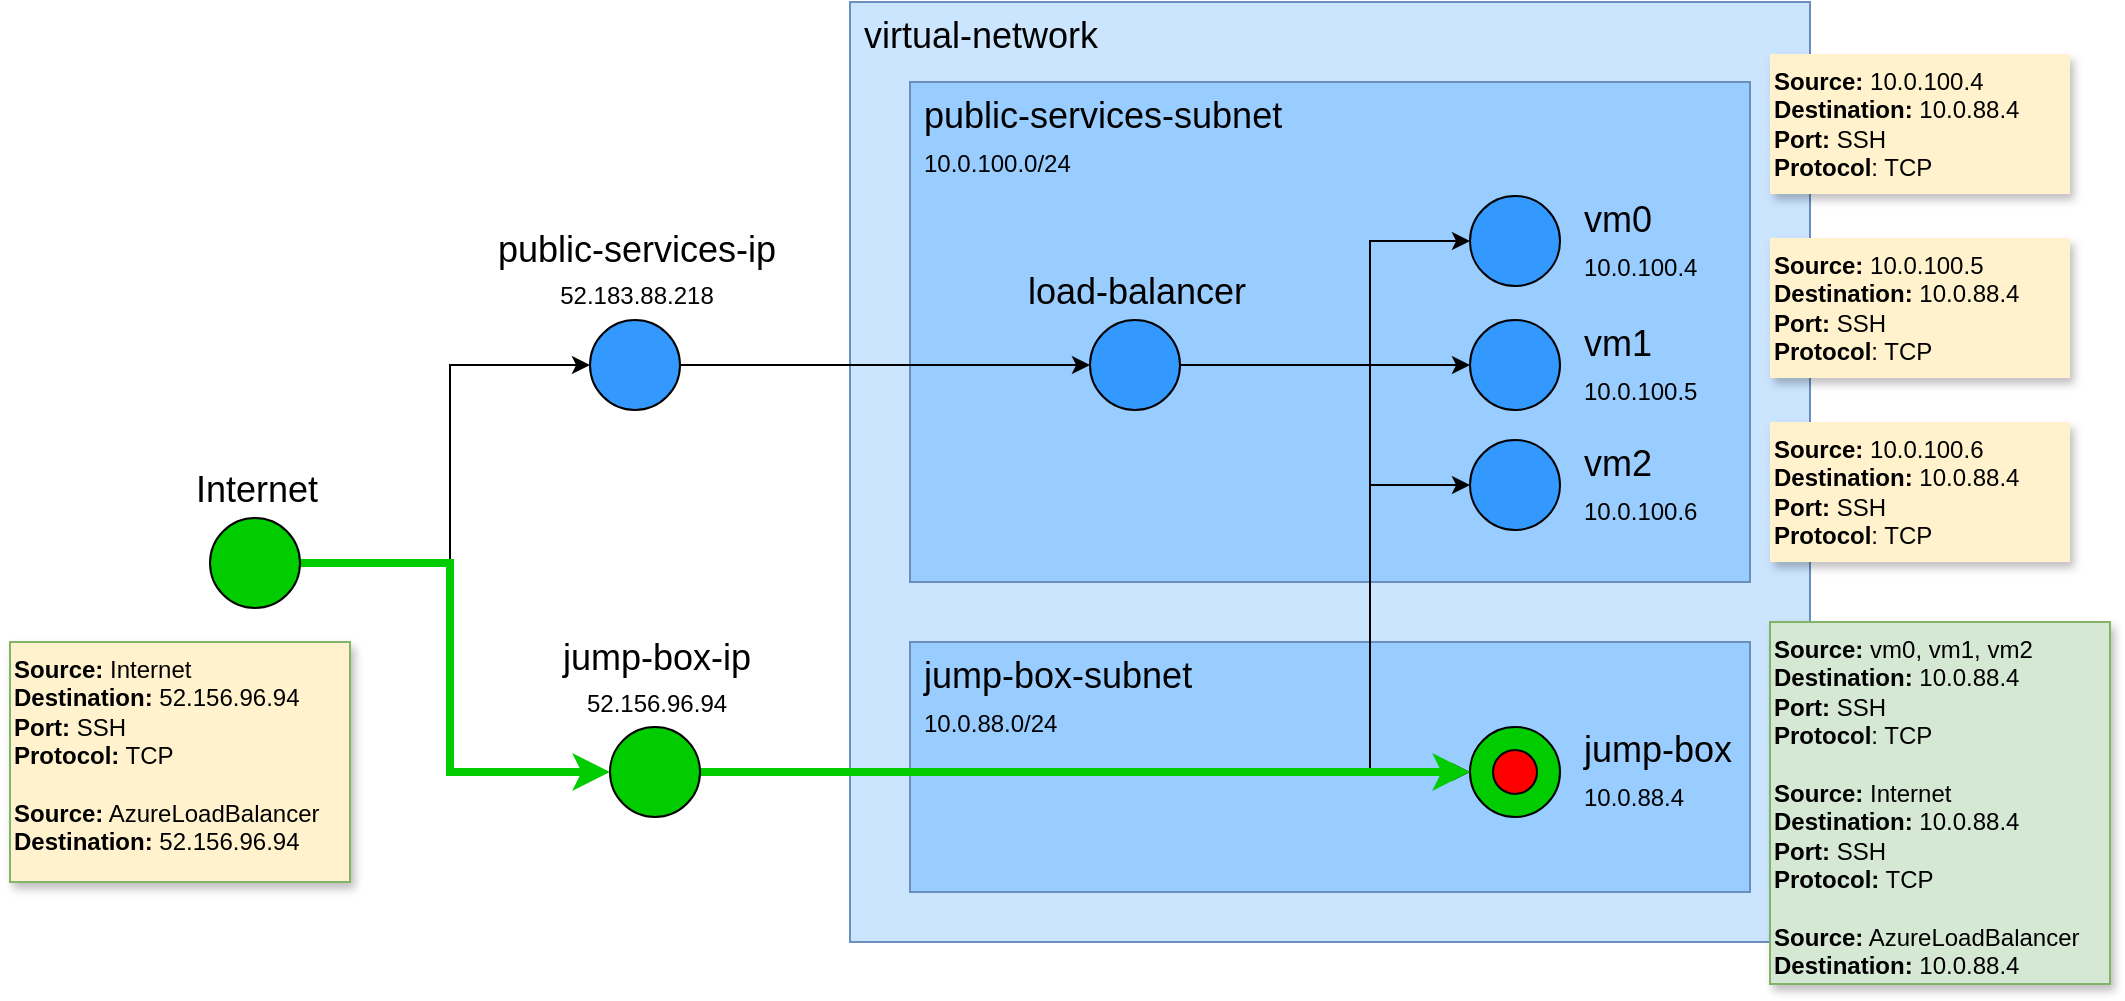 <mxfile version="14.5.1" type="device" pages="6"><diagram id="fy0DXcZNMwbfgfTo2453" name="Original"><mxGraphModel dx="1072" dy="912" grid="1" gridSize="10" guides="1" tooltips="1" connect="1" arrows="1" fold="1" page="1" pageScale="1" pageWidth="850" pageHeight="1100" math="0" shadow="0"><root><mxCell id="0"/><mxCell id="1" parent="0"/><mxCell id="DvRKykmh9nKEtuE624oy-3" value="virtual-network" style="rounded=0;whiteSpace=wrap;strokeWidth=1;fontSize=18;strokeColor=#6c8ebf;align=left;labelPosition=center;verticalLabelPosition=middle;verticalAlign=top;fillColor=#CCE5FF;spacingLeft=5;" parent="1" vertex="1"><mxGeometry x="560" y="270" width="480" height="470" as="geometry"/></mxCell><mxCell id="DvRKykmh9nKEtuE624oy-17" value="&lt;font color=&quot;#000000&quot; style=&quot;line-height: 50%&quot;&gt;&lt;span style=&quot;font-size: 18px ; line-height: 48%&quot;&gt;jump-box-subnet&lt;br&gt;&lt;/span&gt;&lt;font style=&quot;font-size: 12px ; line-height: 50%&quot;&gt;10.0.88.0/24&lt;/font&gt;&lt;br&gt;&lt;/font&gt;" style="rounded=0;whiteSpace=wrap;html=1;strokeWidth=1;fontSize=18;align=left;verticalAlign=top;strokeColor=#6c8ebf;fillColor=#99CCFF;spacingLeft=5;" parent="1" vertex="1"><mxGeometry x="590" y="590" width="420" height="125" as="geometry"/></mxCell><mxCell id="DvRKykmh9nKEtuE624oy-5" value="&lt;font color=&quot;#000000&quot; style=&quot;line-height: 50%&quot;&gt;&lt;span style=&quot;font-size: 18px ; line-height: 48%&quot;&gt;public-services-subnet&lt;br&gt;&lt;/span&gt;&lt;font style=&quot;font-size: 12px ; line-height: 50%&quot;&gt;10.0.100.0/24&lt;/font&gt;&lt;br&gt;&lt;/font&gt;" style="rounded=0;whiteSpace=wrap;html=1;strokeWidth=1;fontSize=18;align=left;verticalAlign=top;strokeColor=#6c8ebf;fillColor=#99CCFF;spacingLeft=5;" parent="1" vertex="1"><mxGeometry x="590" y="310" width="420" height="250" as="geometry"/></mxCell><mxCell id="DvRKykmh9nKEtuE624oy-25" style="edgeStyle=elbowEdgeStyle;rounded=0;orthogonalLoop=1;jettySize=auto;html=1;exitX=1;exitY=0.5;exitDx=0;exitDy=0;entryX=0;entryY=0.5;entryDx=0;entryDy=0;fontSize=25;fontColor=#FF0000;" parent="1" source="DvRKykmh9nKEtuE624oy-6" target="DvRKykmh9nKEtuE624oy-7" edge="1"><mxGeometry relative="1" as="geometry"><Array as="points"><mxPoint x="820" y="430"/></Array></mxGeometry></mxCell><mxCell id="DvRKykmh9nKEtuE624oy-6" value="&lt;font color=&quot;#000000&quot; style=&quot;font-size: 18px;&quot;&gt;load-balancer&lt;/font&gt;" style="ellipse;html=1;aspect=fixed;strokeWidth=1;fontSize=18;fontColor=#FF0000;align=center;fillColor=#3399FF;verticalAlign=bottom;labelPosition=center;verticalLabelPosition=top;" parent="1" vertex="1"><mxGeometry x="680" y="429" width="45" height="45" as="geometry"/></mxCell><mxCell id="DvRKykmh9nKEtuE624oy-7" value="&lt;font color=&quot;#000000&quot; style=&quot;line-height: 100%&quot;&gt;vm0&lt;br&gt;&lt;font style=&quot;font-size: 12px&quot;&gt;10.0.100.4&lt;/font&gt;&lt;br&gt;&lt;/font&gt;" style="ellipse;html=1;aspect=fixed;strokeWidth=1;fontSize=18;fontColor=#FF0000;align=left;fillColor=#3399FF;verticalAlign=middle;labelPosition=right;verticalLabelPosition=middle;spacingLeft=10;" parent="1" vertex="1"><mxGeometry x="870" y="367" width="45" height="45" as="geometry"/></mxCell><mxCell id="DvRKykmh9nKEtuE624oy-9" value="&lt;font color=&quot;#000000&quot; style=&quot;line-height: 100%&quot;&gt;vm1&lt;br&gt;&lt;font style=&quot;font-size: 12px&quot;&gt;10.0.100.5&lt;/font&gt;&lt;br&gt;&lt;/font&gt;" style="ellipse;html=1;aspect=fixed;strokeWidth=1;fontSize=18;fontColor=#FF0000;align=left;fillColor=#3399FF;verticalAlign=middle;labelPosition=right;verticalLabelPosition=middle;spacingLeft=10;" parent="1" vertex="1"><mxGeometry x="870" y="429" width="45" height="45" as="geometry"/></mxCell><mxCell id="DvRKykmh9nKEtuE624oy-10" value="&lt;font color=&quot;#000000&quot; style=&quot;line-height: 100%&quot;&gt;vm2&lt;br&gt;&lt;font style=&quot;font-size: 12px&quot;&gt;10.0.100.6&lt;/font&gt;&lt;br&gt;&lt;/font&gt;" style="ellipse;html=1;aspect=fixed;strokeWidth=1;fontSize=18;fontColor=#FF0000;align=left;fillColor=#3399FF;verticalAlign=middle;labelPosition=right;verticalLabelPosition=middle;spacingLeft=10;" parent="1" vertex="1"><mxGeometry x="870" y="489" width="45" height="45" as="geometry"/></mxCell><mxCell id="DvRKykmh9nKEtuE624oy-18" value="" style="group" parent="1" vertex="1" connectable="0"><mxGeometry x="870" y="632.5" width="45" height="45" as="geometry"/></mxCell><mxCell id="DvRKykmh9nKEtuE624oy-11" value="&lt;font color=&quot;#000000&quot; style=&quot;line-height: 100%&quot;&gt;jump-box&lt;br&gt;&lt;font style=&quot;font-size: 12px&quot;&gt;10.0.88.4&lt;/font&gt;&lt;br&gt;&lt;/font&gt;" style="ellipse;html=1;aspect=fixed;strokeWidth=1;fontSize=18;fontColor=#FF0000;align=left;verticalAlign=middle;labelPosition=right;verticalLabelPosition=middle;spacingLeft=10;fillColor=#00CC00;" parent="DvRKykmh9nKEtuE624oy-18" vertex="1"><mxGeometry width="45" height="45" as="geometry"/></mxCell><mxCell id="DvRKykmh9nKEtuE624oy-12" value="" style="ellipse;whiteSpace=wrap;html=1;aspect=fixed;strokeWidth=1;fontSize=18;fontColor=#FF0000;align=center;fillColor=#FF0000;" parent="DvRKykmh9nKEtuE624oy-18" vertex="1"><mxGeometry x="11.5" y="11.5" width="22" height="22" as="geometry"/></mxCell><mxCell id="DvRKykmh9nKEtuE624oy-30" style="edgeStyle=none;rounded=0;orthogonalLoop=1;jettySize=auto;html=1;exitX=1;exitY=0.5;exitDx=0;exitDy=0;fontSize=25;fontColor=#FF0000;" parent="1" source="DvRKykmh9nKEtuE624oy-19" target="DvRKykmh9nKEtuE624oy-6" edge="1"><mxGeometry relative="1" as="geometry"/></mxCell><mxCell id="DvRKykmh9nKEtuE624oy-19" value="&lt;font color=&quot;#000000&quot;&gt;public-services-ip&lt;br&gt;&lt;font style=&quot;font-size: 12px&quot;&gt;52.183.88.218&lt;/font&gt;&lt;br&gt;&lt;/font&gt;" style="ellipse;html=1;aspect=fixed;strokeWidth=1;fontSize=18;fontColor=#FF0000;align=center;fillColor=#3399FF;verticalAlign=bottom;labelPosition=center;verticalLabelPosition=top;" parent="1" vertex="1"><mxGeometry x="430" y="429" width="45" height="45" as="geometry"/></mxCell><mxCell id="DvRKykmh9nKEtuE624oy-26" style="edgeStyle=elbowEdgeStyle;rounded=0;orthogonalLoop=1;jettySize=auto;html=1;fontSize=25;fontColor=#FF0000;entryX=0;entryY=0.5;entryDx=0;entryDy=0;exitX=1;exitY=0.5;exitDx=0;exitDy=0;" parent="1" source="DvRKykmh9nKEtuE624oy-6" target="DvRKykmh9nKEtuE624oy-9" edge="1"><mxGeometry relative="1" as="geometry"><mxPoint x="690" y="452" as="sourcePoint"/><mxPoint x="880.0" y="392.5" as="targetPoint"/><Array as="points"><mxPoint x="820" y="430"/></Array></mxGeometry></mxCell><mxCell id="DvRKykmh9nKEtuE624oy-27" style="edgeStyle=elbowEdgeStyle;rounded=0;orthogonalLoop=1;jettySize=auto;html=1;exitX=1;exitY=0.5;exitDx=0;exitDy=0;fontSize=25;fontColor=#FF0000;" parent="1" source="DvRKykmh9nKEtuE624oy-6" target="DvRKykmh9nKEtuE624oy-10" edge="1"><mxGeometry relative="1" as="geometry"><mxPoint x="715.0" y="409.5" as="sourcePoint"/><mxPoint x="890.0" y="402.5" as="targetPoint"/><Array as="points"><mxPoint x="820" y="460"/></Array></mxGeometry></mxCell><mxCell id="DvRKykmh9nKEtuE624oy-31" style="edgeStyle=elbowEdgeStyle;rounded=0;orthogonalLoop=1;jettySize=auto;html=1;exitX=1;exitY=0.5;exitDx=0;exitDy=0;fontSize=25;fontColor=#FF0000;" parent="1" source="DvRKykmh9nKEtuE624oy-6" target="DvRKykmh9nKEtuE624oy-11" edge="1"><mxGeometry relative="1" as="geometry"><mxPoint x="705.0" y="399.5" as="sourcePoint"/><mxPoint x="880" y="521.5" as="targetPoint"/><Array as="points"><mxPoint x="820" y="520"/><mxPoint x="830" y="580"/><mxPoint x="780" y="510"/><mxPoint x="800" y="570"/></Array></mxGeometry></mxCell><mxCell id="DvRKykmh9nKEtuE624oy-32" value="&lt;b&gt;Source:&lt;/b&gt;&amp;nbsp;10.0.100.4&lt;br&gt;&lt;span style=&quot;color: rgba(0 , 0 , 0 , 0) ; font-family: monospace ; font-size: 0px&quot;&gt;%3CmxGraphModel%3E%3Croot%3E%3CmxCell%20id%3D%220%22%2F%3E%3CmxCell%20id%3D%221%22%20parent%3D%220%22%2F%3E%3CmxCell%20id%3D%222%22%20style%3D%22edgeStyle%3DelbowEdgeStyle%3Brounded%3D0%3BorthogonalLoop%3D1%3BjettySize%3Dauto%3Bhtml%3D1%3BfontSize%3D25%3BfontColor%3D%23FF0000%3BentryX%3D0%3BentryY%3D0%3BentryDx%3D0%3BentryDy%3D0%3B%22%20edge%3D%221%22%20parent%3D%221%22%3E%3CmxGeometry%20relative%3D%221%22%20as%3D%22geometry%22%3E%3CmxPoint%20x%3D%22225%22%20y%3D%22502.5%22%20as%3D%22sourcePoint%22%2F%3E%3CmxPoint%20x%3D%22446.59%22%20y%3D%22616.59%22%20as%3D%22targetPoint%22%2F%3E%3CArray%20as%3D%22points%22%3E%3CmxPoint%20x%3D%22335%22%20y%3D%22530.5%22%2F%3E%3C%2FArray%3E%3C%2FmxGeometry%3E%3C%2FmxCell%3E%3C%2Froot%3E%3C%2FmxGraphModel%3E&lt;/span&gt;&lt;b&gt;Destination:&lt;/b&gt;&amp;nbsp;10.0.88.4&lt;br style=&quot;font-size: 12px&quot;&gt;&lt;b&gt;Port:&lt;/b&gt; SSH&lt;br style=&quot;font-size: 12px&quot;&gt;&lt;b&gt;Protocol&lt;/b&gt;: TCP" style="rounded=0;whiteSpace=wrap;strokeWidth=1;fillColor=#fff2cc;fontSize=12;align=left;shadow=1;strokeColor=none;html=1;" parent="1" vertex="1"><mxGeometry x="1020" y="296" width="150" height="70" as="geometry"/></mxCell><mxCell id="DvRKykmh9nKEtuE624oy-33" value="&lt;b&gt;Source:&lt;/b&gt; vm0, vm1, vm2&lt;br style=&quot;font-size: 12px&quot;&gt;&lt;b&gt;Destination:&lt;/b&gt;&amp;nbsp;10.0.88.4&lt;br style=&quot;font-size: 12px&quot;&gt;&lt;b&gt;Port:&lt;/b&gt; SSH&lt;br style=&quot;font-size: 12px&quot;&gt;&lt;b&gt;Protocol&lt;/b&gt;: TCP&lt;br&gt;&lt;br&gt;&lt;b&gt;Source:&lt;/b&gt; Internet&lt;br&gt;&lt;b&gt;Destination:&lt;/b&gt; 10.0.88.4&lt;br&gt;&lt;b&gt;Port:&lt;/b&gt; SSH&lt;br&gt;&lt;b&gt;Protocol:&lt;/b&gt; TCP&lt;br&gt;&lt;br&gt;&lt;b&gt;Source:&lt;/b&gt; AzureLoadBalancer&lt;br&gt;&lt;b&gt;Destination:&lt;/b&gt;&amp;nbsp;10.0.88.4" style="rounded=0;whiteSpace=wrap;strokeWidth=1;fillColor=#d5e8d4;fontSize=12;align=left;shadow=1;strokeColor=#82b366;html=1;verticalAlign=top;" parent="1" vertex="1"><mxGeometry x="1020" y="580" width="170" height="181" as="geometry"/></mxCell><mxCell id="DvRKykmh9nKEtuE624oy-36" style="edgeStyle=elbowEdgeStyle;rounded=0;orthogonalLoop=1;jettySize=auto;html=1;fontSize=25;fontColor=#FF0000;entryX=0;entryY=0.5;entryDx=0;entryDy=0;exitX=1;exitY=0.5;exitDx=0;exitDy=0;" parent="1" source="DvRKykmh9nKEtuE624oy-34" target="DvRKykmh9nKEtuE624oy-19" edge="1"><mxGeometry relative="1" as="geometry"><mxPoint x="260" y="525" as="sourcePoint"/><mxPoint x="456.59" y="626.59" as="targetPoint"/><Array as="points"><mxPoint x="360" y="500"/></Array></mxGeometry></mxCell><mxCell id="DvRKykmh9nKEtuE624oy-29" style="edgeStyle=none;rounded=0;orthogonalLoop=1;jettySize=auto;html=1;exitX=1;exitY=0.5;exitDx=0;exitDy=0;fontSize=25;fontColor=#FF0000;strokeWidth=4;strokeColor=#00CC00;" parent="1" source="DvRKykmh9nKEtuE624oy-20" target="DvRKykmh9nKEtuE624oy-11" edge="1"><mxGeometry relative="1" as="geometry"><mxPoint x="840" y="655" as="targetPoint"/></mxGeometry></mxCell><mxCell id="DvRKykmh9nKEtuE624oy-35" style="edgeStyle=elbowEdgeStyle;rounded=0;orthogonalLoop=1;jettySize=auto;html=1;fontSize=25;fontColor=#FF0000;entryX=0;entryY=0.5;entryDx=0;entryDy=0;exitX=1;exitY=0.5;exitDx=0;exitDy=0;strokeWidth=4;strokeColor=#00CC00;" parent="1" source="DvRKykmh9nKEtuE624oy-34" target="DvRKykmh9nKEtuE624oy-20" edge="1"><mxGeometry relative="1" as="geometry"><mxPoint x="260" y="503" as="sourcePoint"/><mxPoint x="415" y="562" as="targetPoint"/><Array as="points"><mxPoint x="360" y="600"/><mxPoint x="335" y="530.5"/></Array></mxGeometry></mxCell><mxCell id="DvRKykmh9nKEtuE624oy-37" value="&lt;b&gt;Source:&lt;/b&gt; Internet&lt;br&gt;&lt;b&gt;Destination:&lt;/b&gt;&amp;nbsp;52.156.96.94&lt;br&gt;&lt;b&gt;Port:&lt;/b&gt; SSH&lt;br&gt;&lt;b&gt;Protocol:&lt;/b&gt; TCP&lt;br&gt;&lt;br&gt;&lt;b&gt;Source:&lt;/b&gt; AzureLoadBalancer&lt;br&gt;&lt;b&gt;Destination:&lt;/b&gt;&amp;nbsp;52.156.96.94" style="rounded=0;whiteSpace=wrap;strokeWidth=1;fontSize=12;align=left;shadow=1;strokeColor=#82b366;html=1;verticalAlign=top;fillColor=#FFF2CC;" parent="1" vertex="1"><mxGeometry x="140" y="590" width="170" height="120" as="geometry"/></mxCell><mxCell id="DvRKykmh9nKEtuE624oy-38" value="&lt;b&gt;Source:&lt;/b&gt;&amp;nbsp;10.0.100.5&lt;span style=&quot;color: rgba(0 , 0 , 0 , 0) ; font-family: monospace ; font-size: 0px&quot;&gt;%3CmxGraphModel%3E%3Croot%3E%3CmxCell%20id%3D%220%22%2F%3E%3CmxCell%20id%3D%221%22%20parent%3D%220%22%2F%3E%3CmxCell%20id%3D%222%22%20value%3D%22%26lt%3Bb%26gt%3BSource%3A%26lt%3B%2Fb%26gt%3B%26amp%3Bnbsp%3B10.0.100.4%26lt%3Bbr%26gt%3B%26lt%3Bspan%20style%3D%26quot%3Bcolor%3A%20rgba(0%20%2C%200%20%2C%200%20%2C%200)%20%3B%20font-family%3A%20monospace%20%3B%20font-size%3A%200px%26quot%3B%26gt%3B%253CmxGraphModel%253E%253Croot%253E%253CmxCell%2520id%253D%25220%2522%252F%253E%253CmxCell%2520id%253D%25221%2522%2520parent%253D%25220%2522%252F%253E%253CmxCell%2520id%253D%25222%2522%2520style%253D%2522edgeStyle%253DelbowEdgeStyle%253Brounded%253D0%253BorthogonalLoop%253D1%253BjettySize%253Dauto%253Bhtml%253D1%253BfontSize%253D25%253BfontColor%253D%2523FF0000%253BentryX%253D0%253BentryY%253D0%253BentryDx%253D0%253BentryDy%253D0%253B%2522%2520edge%253D%25221%2522%2520parent%253D%25221%2522%253E%253CmxGeometry%2520relative%253D%25221%2522%2520as%253D%2522geometry%2522%253E%253CmxPoint%2520x%253D%2522225%2522%2520y%253D%2522502.5%2522%2520as%253D%2522sourcePoint%2522%252F%253E%253CmxPoint%2520x%253D%2522446.59%2522%2520y%253D%2522616.59%2522%2520as%253D%2522targetPoint%2522%252F%253E%253CArray%2520as%253D%2522points%2522%253E%253CmxPoint%2520x%253D%2522335%2522%2520y%253D%2522530.5%2522%252F%253E%253C%252FArray%253E%253C%252FmxGeometry%253E%253C%252FmxCell%253E%253C%252Froot%253E%253C%252FmxGraphModel%253E%26lt%3B%2Fspan%26gt%3B%26lt%3Bb%26gt%3BDestination%3A%26lt%3B%2Fb%26gt%3B%26amp%3Bnbsp%3B10.0.88.4%26lt%3Bbr%20style%3D%26quot%3Bfont-size%3A%2012px%26quot%3B%26gt%3B%26lt%3Bb%26gt%3BPort%3A%26lt%3B%2Fb%26gt%3B%20SSH%26lt%3Bbr%20style%3D%26quot%3Bfont-size%3A%2012px%26quot%3B%26gt%3B%26lt%3Bb%26gt%3BProtocol%26lt%3B%2Fb%26gt%3B%3A%20TCP%22%20style%3D%22rounded%3D0%3BwhiteSpace%3Dwrap%3BstrokeWidth%3D1%3BfillColor%3D%23fff2cc%3BfontSize%3D12%3Balign%3Dleft%3Bshadow%3D1%3BstrokeColor%3Dnone%3Bhtml%3D1%3B%22%20vertex%3D%221%22%20parent%3D%221%22%3E%3CmxGeometry%20x%3D%221020%22%20y%3D%22340%22%20width%3D%22150%22%20height%3D%2270%22%20as%3D%22geometry%22%2F%3E%3C%2FmxCell%3E%3C%2Froot%3E%3C%2FmxGraphModel%3E&lt;/span&gt;&lt;br&gt;&lt;span style=&quot;color: rgba(0 , 0 , 0 , 0) ; font-family: monospace ; font-size: 0px&quot;&gt;%3CmxGraphModel%3E%3Croot%3E%3CmxCell%20id%3D%220%22%2F%3E%3CmxCell%20id%3D%221%22%20parent%3D%220%22%2F%3E%3CmxCell%20id%3D%222%22%20style%3D%22edgeStyle%3DelbowEdgeStyle%3Brounded%3D0%3BorthogonalLoop%3D1%3BjettySize%3Dauto%3Bhtml%3D1%3BfontSize%3D25%3BfontColor%3D%23FF0000%3BentryX%3D0%3BentryY%3D0%3BentryDx%3D0%3BentryDy%3D0%3B%22%20edge%3D%221%22%20parent%3D%221%22%3E%3CmxGeometry%20relative%3D%221%22%20as%3D%22geometry%22%3E%3CmxPoint%20x%3D%22225%22%20y%3D%22502.5%22%20as%3D%22sourcePoint%22%2F%3E%3CmxPoint%20x%3D%22446.59%22%20y%3D%22616.59%22%20as%3D%22targetPoint%22%2F%3E%3CArray%20as%3D%22points%22%3E%3CmxPoint%20x%3D%22335%22%20y%3D%22530.5%22%2F%3E%3C%2FArray%3E%3C%2FmxGeometry%3E%3C%2FmxCell%3E%3C%2Froot%3E%3C%2FmxGraphModel%3E&lt;/span&gt;&lt;b&gt;Destination:&lt;/b&gt;&amp;nbsp;10.0.88.4&lt;br style=&quot;font-size: 12px&quot;&gt;&lt;b&gt;Port:&lt;/b&gt; SSH&lt;br style=&quot;font-size: 12px&quot;&gt;&lt;b&gt;Protocol&lt;/b&gt;: TCP" style="rounded=0;whiteSpace=wrap;strokeWidth=1;fillColor=#fff2cc;fontSize=12;align=left;shadow=1;strokeColor=none;html=1;" parent="1" vertex="1"><mxGeometry x="1020" y="388" width="150" height="70" as="geometry"/></mxCell><mxCell id="DvRKykmh9nKEtuE624oy-39" value="&lt;b&gt;Source:&lt;/b&gt;&amp;nbsp;10.0.100.6&lt;br&gt;&lt;span style=&quot;color: rgba(0 , 0 , 0 , 0) ; font-family: monospace ; font-size: 0px&quot;&gt;%3CmxGraphModel%3E%3Croot%3E%3CmxCell%20id%3D%220%22%2F%3E%3CmxCell%20id%3D%221%22%20parent%3D%220%22%2F%3E%3CmxCell%20id%3D%222%22%20style%3D%22edgeStyle%3DelbowEdgeStyle%3Brounded%3D0%3BorthogonalLoop%3D1%3BjettySize%3Dauto%3Bhtml%3D1%3BfontSize%3D25%3BfontColor%3D%23FF0000%3BentryX%3D0%3BentryY%3D0%3BentryDx%3D0%3BentryDy%3D0%3B%22%20edge%3D%221%22%20parent%3D%221%22%3E%3CmxGeometry%20relative%3D%221%22%20as%3D%22geometry%22%3E%3CmxPoint%20x%3D%22225%22%20y%3D%22502.5%22%20as%3D%22sourcePoint%22%2F%3E%3CmxPoint%20x%3D%22446.59%22%20y%3D%22616.59%22%20as%3D%22targetPoint%22%2F%3E%3CArray%20as%3D%22points%22%3E%3CmxPoint%20x%3D%22335%22%20y%3D%22530.5%22%2F%3E%3C%2FArray%3E%3C%2FmxGeometry%3E%3C%2FmxCell%3E%3C%2Froot%3E%3C%2FmxGraphModel%3E&lt;/span&gt;&lt;b&gt;Destination:&lt;/b&gt;&amp;nbsp;10.0.88.4&lt;br style=&quot;font-size: 12px&quot;&gt;&lt;b&gt;Port:&lt;/b&gt; SSH&lt;br style=&quot;font-size: 12px&quot;&gt;&lt;b&gt;Protocol&lt;/b&gt;: TCP" style="rounded=0;whiteSpace=wrap;strokeWidth=1;fillColor=#fff2cc;fontSize=12;align=left;shadow=1;strokeColor=none;html=1;" parent="1" vertex="1"><mxGeometry x="1020" y="480" width="150" height="70" as="geometry"/></mxCell><mxCell id="DvRKykmh9nKEtuE624oy-20" value="&lt;font color=&quot;#000000&quot;&gt;jump-box-ip&lt;br&gt;&lt;font style=&quot;font-size: 12px&quot;&gt;52.156.96.94&lt;/font&gt;&lt;br&gt;&lt;/font&gt;" style="ellipse;html=1;aspect=fixed;strokeWidth=1;fontSize=18;fontColor=#FF0000;align=center;verticalAlign=bottom;labelPosition=center;verticalLabelPosition=top;fillColor=#00CC00;" parent="1" vertex="1"><mxGeometry x="440" y="632.5" width="45" height="45" as="geometry"/></mxCell><mxCell id="DvRKykmh9nKEtuE624oy-34" value="&lt;font color=&quot;#000000&quot;&gt;Internet&lt;br&gt;&lt;/font&gt;" style="ellipse;html=1;aspect=fixed;strokeWidth=1;fontSize=18;fontColor=#FF0000;align=center;verticalAlign=bottom;labelPosition=center;verticalLabelPosition=top;fillColor=#00CC00;" parent="1" vertex="1"><mxGeometry x="240" y="528" width="45" height="45" as="geometry"/></mxCell></root></mxGraphModel></diagram><diagram name="00.demo.1" id="EPXpq7CtTll2F6jDb0Ae"><mxGraphModel dx="1072" dy="912" grid="1" gridSize="10" guides="1" tooltips="1" connect="1" arrows="1" fold="1" page="1" pageScale="1" pageWidth="850" pageHeight="1100" math="0" shadow="0"><root><mxCell id="hn5C-kXD0JzuD23KajZd-0"/><mxCell id="hn5C-kXD0JzuD23KajZd-1" parent="hn5C-kXD0JzuD23KajZd-0"/><mxCell id="hn5C-kXD0JzuD23KajZd-28" value="" style="rounded=0;whiteSpace=wrap;html=1;shadow=1;strokeWidth=1;fontSize=18;fontColor=#FF0000;align=left;fillColor=#FFFFFF;strokeColor=none;" parent="hn5C-kXD0JzuD23KajZd-1" vertex="1"><mxGeometry x="190" y="220" width="900" height="570" as="geometry"/></mxCell><mxCell id="hn5C-kXD0JzuD23KajZd-2" value="virtual-network" style="rounded=0;whiteSpace=wrap;strokeWidth=1;fontSize=18;strokeColor=#6c8ebf;align=left;labelPosition=center;verticalLabelPosition=middle;verticalAlign=top;fillColor=#CCE5FF;spacingLeft=5;" parent="hn5C-kXD0JzuD23KajZd-1" vertex="1"><mxGeometry x="560" y="270" width="480" height="470" as="geometry"/></mxCell><mxCell id="hn5C-kXD0JzuD23KajZd-3" value="&lt;font color=&quot;#000000&quot; style=&quot;line-height: 50%&quot;&gt;&lt;span style=&quot;font-size: 18px ; line-height: 48%&quot;&gt;jump-box-subnet&lt;br&gt;&lt;/span&gt;&lt;font style=&quot;font-size: 12px ; line-height: 50%&quot;&gt;10.0.88.0/24&lt;/font&gt;&lt;br&gt;&lt;/font&gt;" style="rounded=0;whiteSpace=wrap;html=1;strokeWidth=1;fontSize=18;align=left;verticalAlign=top;strokeColor=#6c8ebf;fillColor=#99CCFF;spacingLeft=5;" parent="hn5C-kXD0JzuD23KajZd-1" vertex="1"><mxGeometry x="590" y="590" width="420" height="125" as="geometry"/></mxCell><mxCell id="hn5C-kXD0JzuD23KajZd-4" value="&lt;font color=&quot;#000000&quot; style=&quot;line-height: 50%&quot;&gt;&lt;span style=&quot;font-size: 18px ; line-height: 48%&quot;&gt;public-services-subnet&lt;br&gt;&lt;/span&gt;&lt;font style=&quot;font-size: 12px ; line-height: 50%&quot;&gt;10.0.100.0/24&lt;/font&gt;&lt;br&gt;&lt;/font&gt;" style="rounded=0;whiteSpace=wrap;html=1;strokeWidth=1;fontSize=18;align=left;verticalAlign=top;strokeColor=#6c8ebf;fillColor=#99CCFF;spacingLeft=5;" parent="hn5C-kXD0JzuD23KajZd-1" vertex="1"><mxGeometry x="590" y="310" width="420" height="250" as="geometry"/></mxCell><mxCell id="hn5C-kXD0JzuD23KajZd-5" style="edgeStyle=elbowEdgeStyle;rounded=0;orthogonalLoop=1;jettySize=auto;html=1;exitX=1;exitY=0.5;exitDx=0;exitDy=0;entryX=0;entryY=0.5;entryDx=0;entryDy=0;fontSize=25;fontColor=#FF0000;" parent="hn5C-kXD0JzuD23KajZd-1" source="hn5C-kXD0JzuD23KajZd-6" target="hn5C-kXD0JzuD23KajZd-7" edge="1"><mxGeometry relative="1" as="geometry"><Array as="points"><mxPoint x="820" y="430"/></Array></mxGeometry></mxCell><mxCell id="hn5C-kXD0JzuD23KajZd-6" value="&lt;font color=&quot;#000000&quot; style=&quot;font-size: 18px;&quot;&gt;load-balancer&lt;/font&gt;" style="ellipse;html=1;aspect=fixed;strokeWidth=1;fontSize=18;fontColor=#FF0000;align=center;fillColor=#3399FF;verticalAlign=bottom;labelPosition=center;verticalLabelPosition=top;" parent="hn5C-kXD0JzuD23KajZd-1" vertex="1"><mxGeometry x="680" y="429" width="45" height="45" as="geometry"/></mxCell><mxCell id="hn5C-kXD0JzuD23KajZd-7" value="&lt;font color=&quot;#000000&quot; style=&quot;line-height: 100%&quot;&gt;vm0&lt;br&gt;&lt;font style=&quot;font-size: 12px&quot;&gt;10.0.100.4&lt;/font&gt;&lt;br&gt;&lt;/font&gt;" style="ellipse;html=1;aspect=fixed;strokeWidth=1;fontSize=18;fontColor=#FF0000;align=left;fillColor=#3399FF;verticalAlign=middle;labelPosition=right;verticalLabelPosition=middle;spacingLeft=10;" parent="hn5C-kXD0JzuD23KajZd-1" vertex="1"><mxGeometry x="870" y="367" width="45" height="45" as="geometry"/></mxCell><mxCell id="hn5C-kXD0JzuD23KajZd-8" value="&lt;font color=&quot;#000000&quot; style=&quot;line-height: 100%&quot;&gt;vm1&lt;br&gt;&lt;font style=&quot;font-size: 12px&quot;&gt;10.0.100.5&lt;/font&gt;&lt;br&gt;&lt;/font&gt;" style="ellipse;html=1;aspect=fixed;strokeWidth=1;fontSize=18;fontColor=#FF0000;align=left;fillColor=#3399FF;verticalAlign=middle;labelPosition=right;verticalLabelPosition=middle;spacingLeft=10;" parent="hn5C-kXD0JzuD23KajZd-1" vertex="1"><mxGeometry x="870" y="429" width="45" height="45" as="geometry"/></mxCell><mxCell id="hn5C-kXD0JzuD23KajZd-9" value="&lt;font color=&quot;#000000&quot; style=&quot;line-height: 100%&quot;&gt;vm2&lt;br&gt;&lt;font style=&quot;font-size: 12px&quot;&gt;10.0.100.6&lt;/font&gt;&lt;br&gt;&lt;/font&gt;" style="ellipse;html=1;aspect=fixed;strokeWidth=1;fontSize=18;fontColor=#FF0000;align=left;fillColor=#3399FF;verticalAlign=middle;labelPosition=right;verticalLabelPosition=middle;spacingLeft=10;" parent="hn5C-kXD0JzuD23KajZd-1" vertex="1"><mxGeometry x="870" y="489" width="45" height="45" as="geometry"/></mxCell><mxCell id="hn5C-kXD0JzuD23KajZd-13" style="edgeStyle=none;rounded=0;orthogonalLoop=1;jettySize=auto;html=1;exitX=1;exitY=0.5;exitDx=0;exitDy=0;fontSize=25;fontColor=#FF0000;" parent="hn5C-kXD0JzuD23KajZd-1" source="hn5C-kXD0JzuD23KajZd-14" target="hn5C-kXD0JzuD23KajZd-6" edge="1"><mxGeometry relative="1" as="geometry"/></mxCell><mxCell id="hn5C-kXD0JzuD23KajZd-14" value="&lt;font color=&quot;#000000&quot;&gt;public-services-ip&lt;br&gt;&lt;font style=&quot;font-size: 12px&quot;&gt;52.183.88.218&lt;/font&gt;&lt;br&gt;&lt;/font&gt;" style="ellipse;html=1;aspect=fixed;strokeWidth=1;fontSize=18;fontColor=#FF0000;align=center;fillColor=#3399FF;verticalAlign=bottom;labelPosition=center;verticalLabelPosition=top;" parent="hn5C-kXD0JzuD23KajZd-1" vertex="1"><mxGeometry x="430" y="429" width="45" height="45" as="geometry"/></mxCell><mxCell id="hn5C-kXD0JzuD23KajZd-15" style="edgeStyle=elbowEdgeStyle;rounded=0;orthogonalLoop=1;jettySize=auto;html=1;fontSize=25;fontColor=#FF0000;entryX=0;entryY=0.5;entryDx=0;entryDy=0;exitX=1;exitY=0.5;exitDx=0;exitDy=0;" parent="hn5C-kXD0JzuD23KajZd-1" source="hn5C-kXD0JzuD23KajZd-6" target="hn5C-kXD0JzuD23KajZd-8" edge="1"><mxGeometry relative="1" as="geometry"><mxPoint x="690" y="452" as="sourcePoint"/><mxPoint x="880.0" y="392.5" as="targetPoint"/><Array as="points"><mxPoint x="820" y="430"/></Array></mxGeometry></mxCell><mxCell id="hn5C-kXD0JzuD23KajZd-16" style="edgeStyle=elbowEdgeStyle;rounded=0;orthogonalLoop=1;jettySize=auto;html=1;exitX=1;exitY=0.5;exitDx=0;exitDy=0;fontSize=25;fontColor=#FF0000;" parent="hn5C-kXD0JzuD23KajZd-1" source="hn5C-kXD0JzuD23KajZd-6" target="hn5C-kXD0JzuD23KajZd-9" edge="1"><mxGeometry relative="1" as="geometry"><mxPoint x="715.0" y="409.5" as="sourcePoint"/><mxPoint x="890.0" y="402.5" as="targetPoint"/><Array as="points"><mxPoint x="820" y="460"/></Array></mxGeometry></mxCell><mxCell id="hn5C-kXD0JzuD23KajZd-17" style="edgeStyle=elbowEdgeStyle;rounded=0;orthogonalLoop=1;jettySize=auto;html=1;exitX=1;exitY=0.5;exitDx=0;exitDy=0;fontSize=25;fontColor=#FF0000;" parent="hn5C-kXD0JzuD23KajZd-1" source="hn5C-kXD0JzuD23KajZd-6" target="hn5C-kXD0JzuD23KajZd-11" edge="1"><mxGeometry relative="1" as="geometry"><mxPoint x="705.0" y="399.5" as="sourcePoint"/><mxPoint x="880" y="521.5" as="targetPoint"/><Array as="points"><mxPoint x="820" y="520"/><mxPoint x="830" y="580"/><mxPoint x="780" y="510"/><mxPoint x="800" y="570"/></Array></mxGeometry></mxCell><mxCell id="hn5C-kXD0JzuD23KajZd-20" style="edgeStyle=elbowEdgeStyle;rounded=0;orthogonalLoop=1;jettySize=auto;html=1;fontSize=25;fontColor=#FF0000;entryX=0;entryY=0.5;entryDx=0;entryDy=0;exitX=1;exitY=0.5;exitDx=0;exitDy=0;" parent="hn5C-kXD0JzuD23KajZd-1" source="hn5C-kXD0JzuD23KajZd-27" target="hn5C-kXD0JzuD23KajZd-14" edge="1"><mxGeometry relative="1" as="geometry"><mxPoint x="260" y="525" as="sourcePoint"/><mxPoint x="456.59" y="626.59" as="targetPoint"/><Array as="points"><mxPoint x="360" y="500"/></Array></mxGeometry></mxCell><mxCell id="hn5C-kXD0JzuD23KajZd-21" style="edgeStyle=none;rounded=0;orthogonalLoop=1;jettySize=auto;html=1;exitX=1;exitY=0.5;exitDx=0;exitDy=0;fontSize=25;fontColor=#FF0000;strokeWidth=1;" parent="hn5C-kXD0JzuD23KajZd-1" source="hn5C-kXD0JzuD23KajZd-26" target="hn5C-kXD0JzuD23KajZd-11" edge="1"><mxGeometry relative="1" as="geometry"><mxPoint x="840" y="655" as="targetPoint"/></mxGeometry></mxCell><mxCell id="hn5C-kXD0JzuD23KajZd-22" style="edgeStyle=elbowEdgeStyle;rounded=0;orthogonalLoop=1;jettySize=auto;html=1;fontSize=25;fontColor=#FF0000;entryX=0;entryY=0.5;entryDx=0;entryDy=0;exitX=1;exitY=0.5;exitDx=0;exitDy=0;strokeWidth=1;" parent="hn5C-kXD0JzuD23KajZd-1" source="hn5C-kXD0JzuD23KajZd-27" target="hn5C-kXD0JzuD23KajZd-26" edge="1"><mxGeometry relative="1" as="geometry"><mxPoint x="260" y="503" as="sourcePoint"/><mxPoint x="415" y="562" as="targetPoint"/><Array as="points"><mxPoint x="360" y="600"/><mxPoint x="335" y="530.5"/></Array></mxGeometry></mxCell><mxCell id="hn5C-kXD0JzuD23KajZd-26" value="&lt;font color=&quot;#000000&quot;&gt;jump-box-ip&lt;br&gt;&lt;font style=&quot;font-size: 12px&quot;&gt;52.156.96.94&lt;/font&gt;&lt;br&gt;&lt;/font&gt;" style="ellipse;html=1;aspect=fixed;strokeWidth=1;fontSize=18;fontColor=#FF0000;align=center;verticalAlign=bottom;labelPosition=center;verticalLabelPosition=top;fillColor=#3399FF;" parent="hn5C-kXD0JzuD23KajZd-1" vertex="1"><mxGeometry x="440" y="632.5" width="45" height="45" as="geometry"/></mxCell><mxCell id="hn5C-kXD0JzuD23KajZd-27" value="&lt;font color=&quot;#000000&quot;&gt;Internet&lt;br&gt;&lt;/font&gt;" style="ellipse;html=1;aspect=fixed;strokeWidth=1;fontSize=18;fontColor=#FF0000;align=center;verticalAlign=bottom;labelPosition=center;verticalLabelPosition=top;fillColor=#3399FF;" parent="hn5C-kXD0JzuD23KajZd-1" vertex="1"><mxGeometry x="240" y="528" width="45" height="45" as="geometry"/></mxCell><mxCell id="hn5C-kXD0JzuD23KajZd-11" value="&lt;font color=&quot;#000000&quot; style=&quot;line-height: 100%&quot;&gt;jump-box&lt;br&gt;&lt;font style=&quot;font-size: 12px&quot;&gt;10.0.88.4&lt;/font&gt;&lt;br&gt;&lt;/font&gt;" style="ellipse;html=1;aspect=fixed;strokeWidth=1;fontSize=18;fontColor=#FF0000;align=left;verticalAlign=middle;labelPosition=right;verticalLabelPosition=middle;spacingLeft=10;fillColor=#3399FF;" parent="hn5C-kXD0JzuD23KajZd-1" vertex="1"><mxGeometry x="870" y="632.5" width="45" height="45" as="geometry"/></mxCell></root></mxGraphModel></diagram><diagram name="00.demo.2" id="a4I1HLEqtb5CbiPR8JFG"><mxGraphModel dx="1072" dy="912" grid="1" gridSize="10" guides="1" tooltips="1" connect="1" arrows="1" fold="1" page="1" pageScale="1" pageWidth="850" pageHeight="1100" math="0" shadow="0"><root><mxCell id="qWE8HPKRzSQjKunYAKt_-0"/><mxCell id="qWE8HPKRzSQjKunYAKt_-1" parent="qWE8HPKRzSQjKunYAKt_-0"/><mxCell id="qWE8HPKRzSQjKunYAKt_-2" value="" style="rounded=0;whiteSpace=wrap;html=1;shadow=1;strokeWidth=1;fontSize=18;fontColor=#FF0000;align=left;fillColor=#FFFFFF;strokeColor=none;" parent="qWE8HPKRzSQjKunYAKt_-1" vertex="1"><mxGeometry x="190" y="220" width="1030" height="570" as="geometry"/></mxCell><mxCell id="qWE8HPKRzSQjKunYAKt_-3" value="virtual-network" style="rounded=0;whiteSpace=wrap;strokeWidth=1;fontSize=18;strokeColor=#6c8ebf;align=left;labelPosition=center;verticalLabelPosition=middle;verticalAlign=top;fillColor=#CCE5FF;spacingLeft=5;" parent="qWE8HPKRzSQjKunYAKt_-1" vertex="1"><mxGeometry x="560" y="270" width="480" height="470" as="geometry"/></mxCell><mxCell id="qWE8HPKRzSQjKunYAKt_-4" value="&lt;font color=&quot;#000000&quot; style=&quot;line-height: 50%&quot;&gt;&lt;span style=&quot;font-size: 18px ; line-height: 48%&quot;&gt;jump-box-subnet&lt;br&gt;&lt;/span&gt;&lt;font style=&quot;font-size: 12px ; line-height: 50%&quot;&gt;10.0.88.0/24&lt;/font&gt;&lt;br&gt;&lt;/font&gt;" style="rounded=0;whiteSpace=wrap;html=1;strokeWidth=1;fontSize=18;align=left;verticalAlign=top;strokeColor=#6c8ebf;fillColor=#99CCFF;spacingLeft=5;" parent="qWE8HPKRzSQjKunYAKt_-1" vertex="1"><mxGeometry x="590" y="590" width="420" height="125" as="geometry"/></mxCell><mxCell id="qWE8HPKRzSQjKunYAKt_-5" value="&lt;font color=&quot;#000000&quot; style=&quot;line-height: 50%&quot;&gt;&lt;span style=&quot;font-size: 18px ; line-height: 48%&quot;&gt;public-services-subnet&lt;br&gt;&lt;/span&gt;&lt;font style=&quot;font-size: 12px ; line-height: 50%&quot;&gt;10.0.100.0/24&lt;/font&gt;&lt;br&gt;&lt;/font&gt;" style="rounded=0;whiteSpace=wrap;html=1;strokeWidth=1;fontSize=18;align=left;verticalAlign=top;strokeColor=#6c8ebf;fillColor=#99CCFF;spacingLeft=5;" parent="qWE8HPKRzSQjKunYAKt_-1" vertex="1"><mxGeometry x="590" y="310" width="420" height="250" as="geometry"/></mxCell><mxCell id="qWE8HPKRzSQjKunYAKt_-6" style="edgeStyle=elbowEdgeStyle;rounded=0;orthogonalLoop=1;jettySize=auto;html=1;exitX=1;exitY=0.5;exitDx=0;exitDy=0;entryX=0;entryY=0.5;entryDx=0;entryDy=0;fontSize=25;fontColor=#FF0000;strokeWidth=4;strokeColor=#00CC00;" parent="qWE8HPKRzSQjKunYAKt_-1" source="qWE8HPKRzSQjKunYAKt_-7" target="qWE8HPKRzSQjKunYAKt_-8" edge="1"><mxGeometry relative="1" as="geometry"><Array as="points"><mxPoint x="820" y="430"/></Array></mxGeometry></mxCell><mxCell id="qWE8HPKRzSQjKunYAKt_-8" value="&lt;font color=&quot;#000000&quot; style=&quot;line-height: 100%&quot;&gt;vm0&lt;br&gt;&lt;font style=&quot;font-size: 12px&quot;&gt;10.0.100.4&lt;/font&gt;&lt;br&gt;&lt;/font&gt;" style="ellipse;html=1;aspect=fixed;strokeWidth=1;fontSize=18;fontColor=#FF0000;align=left;verticalAlign=middle;labelPosition=right;verticalLabelPosition=middle;spacingLeft=10;fillColor=#00CC00;" parent="qWE8HPKRzSQjKunYAKt_-1" vertex="1"><mxGeometry x="870" y="367" width="45" height="45" as="geometry"/></mxCell><mxCell id="qWE8HPKRzSQjKunYAKt_-9" value="&lt;font color=&quot;#000000&quot; style=&quot;line-height: 100%&quot;&gt;vm1&lt;br&gt;&lt;font style=&quot;font-size: 12px&quot;&gt;10.0.100.5&lt;/font&gt;&lt;br&gt;&lt;/font&gt;" style="ellipse;html=1;aspect=fixed;strokeWidth=1;fontSize=18;fontColor=#FF0000;align=left;verticalAlign=middle;labelPosition=right;verticalLabelPosition=middle;spacingLeft=10;fillColor=#00CC00;" parent="qWE8HPKRzSQjKunYAKt_-1" vertex="1"><mxGeometry x="870" y="429" width="45" height="45" as="geometry"/></mxCell><mxCell id="qWE8HPKRzSQjKunYAKt_-10" value="&lt;font color=&quot;#000000&quot; style=&quot;line-height: 100%&quot;&gt;vm2&lt;br&gt;&lt;font style=&quot;font-size: 12px&quot;&gt;10.0.100.6&lt;/font&gt;&lt;br&gt;&lt;/font&gt;" style="ellipse;html=1;aspect=fixed;strokeWidth=1;fontSize=18;fontColor=#FF0000;align=left;verticalAlign=middle;labelPosition=right;verticalLabelPosition=middle;spacingLeft=10;fillColor=#00CC00;" parent="qWE8HPKRzSQjKunYAKt_-1" vertex="1"><mxGeometry x="870" y="489" width="45" height="45" as="geometry"/></mxCell><mxCell id="qWE8HPKRzSQjKunYAKt_-11" style="edgeStyle=none;rounded=0;orthogonalLoop=1;jettySize=auto;html=1;exitX=1;exitY=0.5;exitDx=0;exitDy=0;fontSize=25;fontColor=#FF0000;strokeWidth=4;strokeColor=#00CC00;" parent="qWE8HPKRzSQjKunYAKt_-1" source="qWE8HPKRzSQjKunYAKt_-12" target="qWE8HPKRzSQjKunYAKt_-7" edge="1"><mxGeometry relative="1" as="geometry"/></mxCell><mxCell id="qWE8HPKRzSQjKunYAKt_-12" value="&lt;font color=&quot;#000000&quot;&gt;public-services-ip&lt;br&gt;&lt;font style=&quot;font-size: 12px&quot;&gt;52.183.88.218&lt;/font&gt;&lt;br&gt;&lt;/font&gt;" style="ellipse;html=1;aspect=fixed;strokeWidth=1;fontSize=18;fontColor=#FF0000;align=center;verticalAlign=bottom;labelPosition=center;verticalLabelPosition=top;fillColor=#00CC00;" parent="qWE8HPKRzSQjKunYAKt_-1" vertex="1"><mxGeometry x="430" y="429" width="45" height="45" as="geometry"/></mxCell><mxCell id="qWE8HPKRzSQjKunYAKt_-13" style="edgeStyle=elbowEdgeStyle;rounded=0;orthogonalLoop=1;jettySize=auto;html=1;fontSize=25;fontColor=#FF0000;entryX=0;entryY=0.5;entryDx=0;entryDy=0;exitX=1;exitY=0.5;exitDx=0;exitDy=0;strokeWidth=4;strokeColor=#00CC00;" parent="qWE8HPKRzSQjKunYAKt_-1" source="qWE8HPKRzSQjKunYAKt_-7" target="qWE8HPKRzSQjKunYAKt_-9" edge="1"><mxGeometry relative="1" as="geometry"><mxPoint x="690" y="452" as="sourcePoint"/><mxPoint x="880.0" y="392.5" as="targetPoint"/><Array as="points"><mxPoint x="820" y="430"/></Array></mxGeometry></mxCell><mxCell id="qWE8HPKRzSQjKunYAKt_-15" style="edgeStyle=elbowEdgeStyle;rounded=0;orthogonalLoop=1;jettySize=auto;html=1;exitX=1;exitY=0.5;exitDx=0;exitDy=0;fontSize=25;fontColor=#FF0000;" parent="qWE8HPKRzSQjKunYAKt_-1" source="qWE8HPKRzSQjKunYAKt_-7" target="qWE8HPKRzSQjKunYAKt_-21" edge="1"><mxGeometry relative="1" as="geometry"><mxPoint x="705.0" y="399.5" as="sourcePoint"/><mxPoint x="880" y="521.5" as="targetPoint"/><Array as="points"><mxPoint x="820" y="520"/><mxPoint x="830" y="580"/><mxPoint x="780" y="510"/><mxPoint x="800" y="570"/></Array></mxGeometry></mxCell><mxCell id="qWE8HPKRzSQjKunYAKt_-16" style="edgeStyle=elbowEdgeStyle;rounded=0;orthogonalLoop=1;jettySize=auto;html=1;fontSize=25;fontColor=#FF0000;entryX=0;entryY=0.5;entryDx=0;entryDy=0;exitX=1;exitY=0.5;exitDx=0;exitDy=0;" parent="qWE8HPKRzSQjKunYAKt_-1" source="qWE8HPKRzSQjKunYAKt_-20" target="qWE8HPKRzSQjKunYAKt_-12" edge="1"><mxGeometry relative="1" as="geometry"><mxPoint x="260" y="525" as="sourcePoint"/><mxPoint x="456.59" y="626.59" as="targetPoint"/><Array as="points"><mxPoint x="360" y="500"/></Array></mxGeometry></mxCell><mxCell id="qWE8HPKRzSQjKunYAKt_-17" style="edgeStyle=none;rounded=0;orthogonalLoop=1;jettySize=auto;html=1;exitX=1;exitY=0.5;exitDx=0;exitDy=0;fontSize=25;fontColor=#FF0000;strokeWidth=1;" parent="qWE8HPKRzSQjKunYAKt_-1" source="qWE8HPKRzSQjKunYAKt_-19" target="qWE8HPKRzSQjKunYAKt_-21" edge="1"><mxGeometry relative="1" as="geometry"><mxPoint x="840" y="655" as="targetPoint"/></mxGeometry></mxCell><mxCell id="qWE8HPKRzSQjKunYAKt_-18" style="edgeStyle=elbowEdgeStyle;rounded=0;orthogonalLoop=1;jettySize=auto;html=1;fontSize=25;fontColor=#FF0000;entryX=0;entryY=0.5;entryDx=0;entryDy=0;exitX=1;exitY=0.5;exitDx=0;exitDy=0;strokeWidth=1;" parent="qWE8HPKRzSQjKunYAKt_-1" source="qWE8HPKRzSQjKunYAKt_-20" target="qWE8HPKRzSQjKunYAKt_-19" edge="1"><mxGeometry relative="1" as="geometry"><mxPoint x="260" y="503" as="sourcePoint"/><mxPoint x="415" y="562" as="targetPoint"/><Array as="points"><mxPoint x="360" y="600"/><mxPoint x="335" y="530.5"/></Array></mxGeometry></mxCell><mxCell id="qWE8HPKRzSQjKunYAKt_-19" value="&lt;font color=&quot;#000000&quot;&gt;jump-box-ip&lt;br&gt;&lt;font style=&quot;font-size: 12px&quot;&gt;52.156.96.94&lt;/font&gt;&lt;br&gt;&lt;/font&gt;" style="ellipse;html=1;aspect=fixed;strokeWidth=1;fontSize=18;fontColor=#FF0000;align=center;verticalAlign=bottom;labelPosition=center;verticalLabelPosition=top;fillColor=#3399FF;" parent="qWE8HPKRzSQjKunYAKt_-1" vertex="1"><mxGeometry x="440" y="632.5" width="45" height="45" as="geometry"/></mxCell><mxCell id="qWE8HPKRzSQjKunYAKt_-20" value="&lt;font color=&quot;#000000&quot;&gt;Internet&lt;br&gt;&lt;/font&gt;" style="ellipse;html=1;aspect=fixed;strokeWidth=1;fontSize=18;fontColor=#FF0000;align=center;verticalAlign=bottom;labelPosition=center;verticalLabelPosition=top;fillColor=#3399FF;" parent="qWE8HPKRzSQjKunYAKt_-1" vertex="1"><mxGeometry x="240" y="528" width="45" height="45" as="geometry"/></mxCell><mxCell id="qWE8HPKRzSQjKunYAKt_-21" value="&lt;font color=&quot;#000000&quot; style=&quot;line-height: 100%&quot;&gt;jump-box&lt;br&gt;&lt;font style=&quot;font-size: 12px&quot;&gt;10.0.88.4&lt;/font&gt;&lt;br&gt;&lt;/font&gt;" style="ellipse;html=1;aspect=fixed;strokeWidth=1;fontSize=18;fontColor=#FF0000;align=left;verticalAlign=middle;labelPosition=right;verticalLabelPosition=middle;spacingLeft=10;fillColor=#3399FF;" parent="qWE8HPKRzSQjKunYAKt_-1" vertex="1"><mxGeometry x="870" y="632.5" width="45" height="45" as="geometry"/></mxCell><mxCell id="T7aO9WFPI1jILfipmbFb-2" value="" style="ellipse;whiteSpace=wrap;html=1;aspect=fixed;strokeWidth=1;fontSize=18;fontColor=#FF0000;align=center;fillColor=#FF0000;" parent="qWE8HPKRzSQjKunYAKt_-1" vertex="1"><mxGeometry x="441.5" y="440.5" width="22" height="22" as="geometry"/></mxCell><mxCell id="qWE8HPKRzSQjKunYAKt_-14" style="edgeStyle=elbowEdgeStyle;rounded=0;orthogonalLoop=1;jettySize=auto;html=1;exitX=1;exitY=0.5;exitDx=0;exitDy=0;fontSize=25;fontColor=#FF0000;strokeWidth=4;strokeColor=#00CC00;" parent="qWE8HPKRzSQjKunYAKt_-1" source="qWE8HPKRzSQjKunYAKt_-7" target="qWE8HPKRzSQjKunYAKt_-10" edge="1"><mxGeometry relative="1" as="geometry"><mxPoint x="715.0" y="409.5" as="sourcePoint"/><mxPoint x="890.0" y="402.5" as="targetPoint"/><Array as="points"><mxPoint x="820" y="460"/></Array></mxGeometry></mxCell><mxCell id="qWE8HPKRzSQjKunYAKt_-7" value="&lt;font color=&quot;#000000&quot; style=&quot;font-size: 18px;&quot;&gt;load-balancer&lt;/font&gt;" style="ellipse;html=1;aspect=fixed;strokeWidth=1;fontSize=18;fontColor=#FF0000;align=center;verticalAlign=bottom;labelPosition=center;verticalLabelPosition=top;fillColor=#00CC00;" parent="qWE8HPKRzSQjKunYAKt_-1" vertex="1"><mxGeometry x="680" y="429" width="45" height="45" as="geometry"/></mxCell><mxCell id="6_Eneqfk4A-jpKvDVJIu-0" value="&lt;b&gt;Source:&lt;/b&gt;&amp;nbsp;Internet&lt;br&gt;&lt;span style=&quot;color: rgba(0 , 0 , 0 , 0) ; font-family: monospace ; font-size: 0px&quot;&gt;%3CmxGraphModel%3E%3Croot%3E%3CmxCell%20id%3D%220%22%2F%3E%3CmxCell%20id%3D%221%22%20parent%3D%220%22%2F%3E%3CmxCell%20id%3D%222%22%20style%3D%22edgeStyle%3DelbowEdgeStyle%3Brounded%3D0%3BorthogonalLoop%3D1%3BjettySize%3Dauto%3Bhtml%3D1%3BfontSize%3D25%3BfontColor%3D%23FF0000%3BentryX%3D0%3BentryY%3D0%3BentryDx%3D0%3BentryDy%3D0%3B%22%20edge%3D%221%22%20parent%3D%221%22%3E%3CmxGeometry%20relative%3D%221%22%20as%3D%22geometry%22%3E%3CmxPoint%20x%3D%22225%22%20y%3D%22502.5%22%20as%3D%22sourcePoint%22%2F%3E%3CmxPoint%20x%3D%22446.59%22%20y%3D%22616.59%22%20as%3D%22targetPoint%22%2F%3E%3CArray%20as%3D%22points%22%3E%3CmxPoint%20x%3D%22335%22%20y%3D%22530.5%22%2F%3E%3C%2FArray%3E%3C%2FmxGeometry%3E%3C%2FmxCell%3E%3C%2Froot%3E%3C%2FmxGraphModel%3E&lt;/span&gt;&lt;b&gt;Destination:&lt;/b&gt;&amp;nbsp;10.0.100.4&lt;br style=&quot;font-size: 12px&quot;&gt;&lt;b&gt;Port:&lt;/b&gt;&amp;nbsp;8080, 8443&lt;br style=&quot;font-size: 12px&quot;&gt;&lt;b&gt;Protocol&lt;/b&gt;: TCP" style="rounded=0;whiteSpace=wrap;strokeWidth=1;fontSize=12;align=left;shadow=1;strokeColor=none;html=1;fillColor=#FFF2CC;" parent="qWE8HPKRzSQjKunYAKt_-1" vertex="1"><mxGeometry x="1020" y="319" width="150" height="70" as="geometry"/></mxCell><mxCell id="6_Eneqfk4A-jpKvDVJIu-1" value="&lt;b&gt;Source:&lt;/b&gt;&amp;nbsp;Internet&lt;span style=&quot;color: rgba(0 , 0 , 0 , 0) ; font-family: monospace ; font-size: 0px&quot;&gt;%3CmxGraphModel%3E%3Croot%3E%3CmxCell%20id%3D%220%22%2F%3E%3CmxCell%20id%3D%221%22%20parent%3D%220%22%2F%3E%3CmxCell%20id%3D%222%22%20value%3D%22%26lt%3Bb%26gt%3BSource%3A%26lt%3B%2Fb%26gt%3B%26amp%3Bnbsp%3B10.0.100.4%26lt%3Bbr%26gt%3B%26lt%3Bspan%20style%3D%26quot%3Bcolor%3A%20rgba(0%20%2C%200%20%2C%200%20%2C%200)%20%3B%20font-family%3A%20monospace%20%3B%20font-size%3A%200px%26quot%3B%26gt%3B%253CmxGraphModel%253E%253Croot%253E%253CmxCell%2520id%253D%25220%2522%252F%253E%253CmxCell%2520id%253D%25221%2522%2520parent%253D%25220%2522%252F%253E%253CmxCell%2520id%253D%25222%2522%2520style%253D%2522edgeStyle%253DelbowEdgeStyle%253Brounded%253D0%253BorthogonalLoop%253D1%253BjettySize%253Dauto%253Bhtml%253D1%253BfontSize%253D25%253BfontColor%253D%2523FF0000%253BentryX%253D0%253BentryY%253D0%253BentryDx%253D0%253BentryDy%253D0%253B%2522%2520edge%253D%25221%2522%2520parent%253D%25221%2522%253E%253CmxGeometry%2520relative%253D%25221%2522%2520as%253D%2522geometry%2522%253E%253CmxPoint%2520x%253D%2522225%2522%2520y%253D%2522502.5%2522%2520as%253D%2522sourcePoint%2522%252F%253E%253CmxPoint%2520x%253D%2522446.59%2522%2520y%253D%2522616.59%2522%2520as%253D%2522targetPoint%2522%252F%253E%253CArray%2520as%253D%2522points%2522%253E%253CmxPoint%2520x%253D%2522335%2522%2520y%253D%2522530.5%2522%252F%253E%253C%252FArray%253E%253C%252FmxGeometry%253E%253C%252FmxCell%253E%253C%252Froot%253E%253C%252FmxGraphModel%253E%26lt%3B%2Fspan%26gt%3B%26lt%3Bb%26gt%3BDestination%3A%26lt%3B%2Fb%26gt%3B%26amp%3Bnbsp%3B10.0.88.4%26lt%3Bbr%20style%3D%26quot%3Bfont-size%3A%2012px%26quot%3B%26gt%3B%26lt%3Bb%26gt%3BPort%3A%26lt%3B%2Fb%26gt%3B%20SSH%26lt%3Bbr%20style%3D%26quot%3Bfont-size%3A%2012px%26quot%3B%26gt%3B%26lt%3Bb%26gt%3BProtocol%26lt%3B%2Fb%26gt%3B%3A%20TCP%22%20style%3D%22rounded%3D0%3BwhiteSpace%3Dwrap%3BstrokeWidth%3D1%3BfillColor%3D%23fff2cc%3BfontSize%3D12%3Balign%3Dleft%3Bshadow%3D1%3BstrokeColor%3Dnone%3Bhtml%3D1%3B%22%20vertex%3D%221%22%20parent%3D%221%22%3E%3CmxGeometry%20x%3D%221020%22%20y%3D%22340%22%20width%3D%22150%22%20height%3D%2270%22%20as%3D%22geometry%22%2F%3E%3C%2FmxCell%3E%3C%2Froot%3E%3C%2FmxGraphModel%3E&lt;/span&gt;&lt;br&gt;&lt;span style=&quot;color: rgba(0 , 0 , 0 , 0) ; font-family: monospace ; font-size: 0px&quot;&gt;%3CmxGraphModel%3E%3Croot%3E%3CmxCell%20id%3D%220%22%2F%3E%3CmxCell%20id%3D%221%22%20parent%3D%220%22%2F%3E%3CmxCell%20id%3D%222%22%20style%3D%22edgeStyle%3DelbowEdgeStyle%3Brounded%3D0%3BorthogonalLoop%3D1%3BjettySize%3Dauto%3Bhtml%3D1%3BfontSize%3D25%3BfontColor%3D%23FF0000%3BentryX%3D0%3BentryY%3D0%3BentryDx%3D0%3BentryDy%3D0%3B%22%20edge%3D%221%22%20parent%3D%221%22%3E%3CmxGeometry%20relative%3D%221%22%20as%3D%22geometry%22%3E%3CmxPoint%20x%3D%22225%22%20y%3D%22502.5%22%20as%3D%22sourcePoint%22%2F%3E%3CmxPoint%20x%3D%22446.59%22%20y%3D%22616.59%22%20as%3D%22targetPoint%22%2F%3E%3CArray%20as%3D%22points%22%3E%3CmxPoint%20x%3D%22335%22%20y%3D%22530.5%22%2F%3E%3C%2FArray%3E%3C%2FmxGeometry%3E%3C%2FmxCell%3E%3C%2Froot%3E%3C%2FmxGraphModel%3E&lt;/span&gt;&lt;b&gt;Destination:&lt;/b&gt;&amp;nbsp;10.0.100.5&lt;br style=&quot;font-size: 12px&quot;&gt;&lt;b&gt;Port:&lt;/b&gt;&amp;nbsp;8080, 8443&lt;br style=&quot;font-size: 12px&quot;&gt;&lt;b&gt;Protocol&lt;/b&gt;: TCP" style="rounded=0;whiteSpace=wrap;strokeWidth=1;fontSize=12;align=left;shadow=1;strokeColor=none;html=1;fillColor=#FFF2CC;" parent="qWE8HPKRzSQjKunYAKt_-1" vertex="1"><mxGeometry x="1020" y="411" width="150" height="70" as="geometry"/></mxCell><mxCell id="6_Eneqfk4A-jpKvDVJIu-2" value="&lt;b&gt;Source:&lt;/b&gt;&amp;nbsp;10.0.100.6&lt;br&gt;&lt;span style=&quot;color: rgba(0 , 0 , 0 , 0) ; font-family: monospace ; font-size: 0px&quot;&gt;%3CmxGraphModel%3E%3Croot%3E%3CmxCell%20id%3D%220%22%2F%3E%3CmxCell%20id%3D%221%22%20parent%3D%220%22%2F%3E%3CmxCell%20id%3D%222%22%20style%3D%22edgeStyle%3DelbowEdgeStyle%3Brounded%3D0%3BorthogonalLoop%3D1%3BjettySize%3Dauto%3Bhtml%3D1%3BfontSize%3D25%3BfontColor%3D%23FF0000%3BentryX%3D0%3BentryY%3D0%3BentryDx%3D0%3BentryDy%3D0%3B%22%20edge%3D%221%22%20parent%3D%221%22%3E%3CmxGeometry%20relative%3D%221%22%20as%3D%22geometry%22%3E%3CmxPoint%20x%3D%22225%22%20y%3D%22502.5%22%20as%3D%22sourcePoint%22%2F%3E%3CmxPoint%20x%3D%22446.59%22%20y%3D%22616.59%22%20as%3D%22targetPoint%22%2F%3E%3CArray%20as%3D%22points%22%3E%3CmxPoint%20x%3D%22335%22%20y%3D%22530.5%22%2F%3E%3C%2FArray%3E%3C%2FmxGeometry%3E%3C%2FmxCell%3E%3C%2Froot%3E%3C%2FmxGraphModel%3E&lt;/span&gt;&lt;b&gt;Destination:&lt;/b&gt;&amp;nbsp;10.0.100.6&lt;br style=&quot;font-size: 12px&quot;&gt;&lt;b&gt;Port:&lt;/b&gt; 8080, 8443&lt;br style=&quot;font-size: 12px&quot;&gt;&lt;b&gt;Protocol&lt;/b&gt;: TCP" style="rounded=0;whiteSpace=wrap;strokeWidth=1;fontSize=12;align=left;shadow=1;strokeColor=none;html=1;fillColor=#FFF2CC;" parent="qWE8HPKRzSQjKunYAKt_-1" vertex="1"><mxGeometry x="1020" y="503" width="150" height="70" as="geometry"/></mxCell></root></mxGraphModel></diagram><diagram name="00.demo.3" id="f8FVHidFodiQJZvFA9qe"><mxGraphModel dx="1408" dy="928" grid="1" gridSize="10" guides="1" tooltips="1" connect="1" arrows="1" fold="1" page="1" pageScale="1" pageWidth="850" pageHeight="1100" math="0" shadow="0"><root><mxCell id="H9O7XjTg0x58TV-Rf0Cj-0"/><mxCell id="H9O7XjTg0x58TV-Rf0Cj-1" parent="H9O7XjTg0x58TV-Rf0Cj-0"/><mxCell id="H9O7XjTg0x58TV-Rf0Cj-2" value="" style="rounded=0;whiteSpace=wrap;html=1;shadow=1;strokeWidth=1;fontSize=18;fontColor=#FF0000;align=left;fillColor=#FFFFFF;strokeColor=none;" parent="H9O7XjTg0x58TV-Rf0Cj-1" vertex="1"><mxGeometry x="190" y="220" width="1030" height="570" as="geometry"/></mxCell><mxCell id="H9O7XjTg0x58TV-Rf0Cj-3" value="virtual-network" style="rounded=0;whiteSpace=wrap;strokeWidth=1;fontSize=18;strokeColor=#6c8ebf;align=left;labelPosition=center;verticalLabelPosition=middle;verticalAlign=top;fillColor=#CCE5FF;spacingLeft=5;" parent="H9O7XjTg0x58TV-Rf0Cj-1" vertex="1"><mxGeometry x="560" y="270" width="480" height="470" as="geometry"/></mxCell><mxCell id="H9O7XjTg0x58TV-Rf0Cj-4" value="&lt;font color=&quot;#000000&quot; style=&quot;line-height: 50%&quot;&gt;&lt;span style=&quot;font-size: 18px ; line-height: 48%&quot;&gt;jump-box-subnet&lt;br&gt;&lt;/span&gt;&lt;font style=&quot;font-size: 12px ; line-height: 50%&quot;&gt;10.0.88.0/24&lt;/font&gt;&lt;br&gt;&lt;/font&gt;" style="rounded=0;whiteSpace=wrap;html=1;strokeWidth=1;fontSize=18;align=left;verticalAlign=top;strokeColor=#6c8ebf;fillColor=#99CCFF;spacingLeft=5;" parent="H9O7XjTg0x58TV-Rf0Cj-1" vertex="1"><mxGeometry x="590" y="590" width="420" height="125" as="geometry"/></mxCell><mxCell id="H9O7XjTg0x58TV-Rf0Cj-5" value="&lt;font color=&quot;#000000&quot; style=&quot;line-height: 50%&quot;&gt;&lt;span style=&quot;font-size: 18px ; line-height: 48%&quot;&gt;public-services-subnet&lt;br&gt;&lt;/span&gt;&lt;font style=&quot;font-size: 12px ; line-height: 50%&quot;&gt;10.0.100.0/24&lt;/font&gt;&lt;br&gt;&lt;/font&gt;" style="rounded=0;whiteSpace=wrap;html=1;strokeWidth=1;fontSize=18;align=left;verticalAlign=top;strokeColor=#6c8ebf;fillColor=#99CCFF;spacingLeft=5;" parent="H9O7XjTg0x58TV-Rf0Cj-1" vertex="1"><mxGeometry x="590" y="310" width="420" height="250" as="geometry"/></mxCell><mxCell id="H9O7XjTg0x58TV-Rf0Cj-6" style="edgeStyle=elbowEdgeStyle;rounded=0;orthogonalLoop=1;jettySize=auto;html=1;exitX=1;exitY=0.5;exitDx=0;exitDy=0;entryX=0;entryY=0.5;entryDx=0;entryDy=0;fontSize=25;fontColor=#FF0000;strokeWidth=4;strokeColor=#00CC00;" parent="H9O7XjTg0x58TV-Rf0Cj-1" source="H9O7XjTg0x58TV-Rf0Cj-22" target="H9O7XjTg0x58TV-Rf0Cj-7" edge="1"><mxGeometry relative="1" as="geometry"><Array as="points"><mxPoint x="820" y="430"/></Array></mxGeometry></mxCell><mxCell id="H9O7XjTg0x58TV-Rf0Cj-7" value="&lt;font color=&quot;#000000&quot; style=&quot;line-height: 100%&quot;&gt;vm0&lt;br&gt;&lt;font style=&quot;font-size: 12px&quot;&gt;10.0.100.4&lt;/font&gt;&lt;br&gt;&lt;/font&gt;" style="ellipse;html=1;aspect=fixed;strokeWidth=1;fontSize=18;fontColor=#FF0000;align=left;verticalAlign=middle;labelPosition=right;verticalLabelPosition=middle;spacingLeft=10;fillColor=#00CC00;" parent="H9O7XjTg0x58TV-Rf0Cj-1" vertex="1"><mxGeometry x="870" y="367" width="45" height="45" as="geometry"/></mxCell><mxCell id="H9O7XjTg0x58TV-Rf0Cj-8" value="&lt;font color=&quot;#000000&quot; style=&quot;line-height: 100%&quot;&gt;vm1&lt;br&gt;&lt;font style=&quot;font-size: 12px&quot;&gt;10.0.100.5&lt;/font&gt;&lt;br&gt;&lt;/font&gt;" style="ellipse;html=1;aspect=fixed;strokeWidth=1;fontSize=18;fontColor=#FF0000;align=left;verticalAlign=middle;labelPosition=right;verticalLabelPosition=middle;spacingLeft=10;fillColor=#00CC00;" parent="H9O7XjTg0x58TV-Rf0Cj-1" vertex="1"><mxGeometry x="870" y="429" width="45" height="45" as="geometry"/></mxCell><mxCell id="H9O7XjTg0x58TV-Rf0Cj-9" value="&lt;font color=&quot;#000000&quot; style=&quot;line-height: 100%&quot;&gt;vm2&lt;br&gt;&lt;font style=&quot;font-size: 12px&quot;&gt;10.0.100.6&lt;/font&gt;&lt;br&gt;&lt;/font&gt;" style="ellipse;html=1;aspect=fixed;strokeWidth=1;fontSize=18;fontColor=#FF0000;align=left;verticalAlign=middle;labelPosition=right;verticalLabelPosition=middle;spacingLeft=10;fillColor=#00CC00;" parent="H9O7XjTg0x58TV-Rf0Cj-1" vertex="1"><mxGeometry x="870" y="489" width="45" height="45" as="geometry"/></mxCell><mxCell id="H9O7XjTg0x58TV-Rf0Cj-10" style="edgeStyle=none;rounded=0;orthogonalLoop=1;jettySize=auto;html=1;exitX=1;exitY=0.5;exitDx=0;exitDy=0;fontSize=25;fontColor=#FF0000;strokeWidth=4;strokeColor=#00CC00;" parent="H9O7XjTg0x58TV-Rf0Cj-1" source="H9O7XjTg0x58TV-Rf0Cj-11" target="H9O7XjTg0x58TV-Rf0Cj-22" edge="1"><mxGeometry relative="1" as="geometry"/></mxCell><mxCell id="H9O7XjTg0x58TV-Rf0Cj-11" value="&lt;font color=&quot;#000000&quot;&gt;public-services-ip&lt;br&gt;&lt;font style=&quot;font-size: 12px&quot;&gt;52.183.88.218&lt;/font&gt;&lt;br&gt;&lt;/font&gt;" style="ellipse;html=1;aspect=fixed;strokeWidth=1;fontSize=18;fontColor=#FF0000;align=center;verticalAlign=bottom;labelPosition=center;verticalLabelPosition=top;fillColor=#00CC00;" parent="H9O7XjTg0x58TV-Rf0Cj-1" vertex="1"><mxGeometry x="430" y="429" width="45" height="45" as="geometry"/></mxCell><mxCell id="H9O7XjTg0x58TV-Rf0Cj-12" style="edgeStyle=elbowEdgeStyle;rounded=0;orthogonalLoop=1;jettySize=auto;html=1;fontSize=25;fontColor=#FF0000;entryX=0;entryY=0.5;entryDx=0;entryDy=0;exitX=1;exitY=0.5;exitDx=0;exitDy=0;strokeWidth=4;strokeColor=#00CC00;" parent="H9O7XjTg0x58TV-Rf0Cj-1" source="H9O7XjTg0x58TV-Rf0Cj-22" target="H9O7XjTg0x58TV-Rf0Cj-8" edge="1"><mxGeometry relative="1" as="geometry"><mxPoint x="690" y="452" as="sourcePoint"/><mxPoint x="880.0" y="392.5" as="targetPoint"/><Array as="points"><mxPoint x="820" y="430"/></Array></mxGeometry></mxCell><mxCell id="H9O7XjTg0x58TV-Rf0Cj-13" style="edgeStyle=elbowEdgeStyle;rounded=0;orthogonalLoop=1;jettySize=auto;html=1;exitX=1;exitY=0.5;exitDx=0;exitDy=0;fontSize=25;fontColor=#FF0000;" parent="H9O7XjTg0x58TV-Rf0Cj-1" source="H9O7XjTg0x58TV-Rf0Cj-22" target="H9O7XjTg0x58TV-Rf0Cj-19" edge="1"><mxGeometry relative="1" as="geometry"><mxPoint x="705.0" y="399.5" as="sourcePoint"/><mxPoint x="880" y="521.5" as="targetPoint"/><Array as="points"><mxPoint x="820" y="520"/><mxPoint x="830" y="580"/><mxPoint x="780" y="510"/><mxPoint x="800" y="570"/></Array></mxGeometry></mxCell><mxCell id="H9O7XjTg0x58TV-Rf0Cj-14" style="edgeStyle=elbowEdgeStyle;rounded=0;orthogonalLoop=1;jettySize=auto;html=1;fontSize=25;fontColor=#FF0000;entryX=0;entryY=0.5;entryDx=0;entryDy=0;exitX=1;exitY=0.5;exitDx=0;exitDy=0;" parent="H9O7XjTg0x58TV-Rf0Cj-1" source="H9O7XjTg0x58TV-Rf0Cj-18" target="H9O7XjTg0x58TV-Rf0Cj-11" edge="1"><mxGeometry relative="1" as="geometry"><mxPoint x="260" y="525" as="sourcePoint"/><mxPoint x="456.59" y="626.59" as="targetPoint"/><Array as="points"><mxPoint x="360" y="500"/></Array></mxGeometry></mxCell><mxCell id="H9O7XjTg0x58TV-Rf0Cj-15" style="edgeStyle=none;rounded=0;orthogonalLoop=1;jettySize=auto;html=1;exitX=1;exitY=0.5;exitDx=0;exitDy=0;fontSize=25;fontColor=#FF0000;strokeWidth=1;" parent="H9O7XjTg0x58TV-Rf0Cj-1" source="H9O7XjTg0x58TV-Rf0Cj-17" target="H9O7XjTg0x58TV-Rf0Cj-19" edge="1"><mxGeometry relative="1" as="geometry"><mxPoint x="840" y="655" as="targetPoint"/></mxGeometry></mxCell><mxCell id="H9O7XjTg0x58TV-Rf0Cj-16" style="edgeStyle=elbowEdgeStyle;rounded=0;orthogonalLoop=1;jettySize=auto;html=1;fontSize=25;fontColor=#FF0000;entryX=0;entryY=0.5;entryDx=0;entryDy=0;exitX=1;exitY=0.5;exitDx=0;exitDy=0;strokeWidth=1;" parent="H9O7XjTg0x58TV-Rf0Cj-1" source="H9O7XjTg0x58TV-Rf0Cj-18" target="H9O7XjTg0x58TV-Rf0Cj-17" edge="1"><mxGeometry relative="1" as="geometry"><mxPoint x="260" y="503" as="sourcePoint"/><mxPoint x="415" y="562" as="targetPoint"/><Array as="points"><mxPoint x="360" y="600"/><mxPoint x="335" y="530.5"/></Array></mxGeometry></mxCell><mxCell id="H9O7XjTg0x58TV-Rf0Cj-17" value="&lt;font color=&quot;#000000&quot;&gt;jump-box-ip&lt;br&gt;&lt;font style=&quot;font-size: 12px&quot;&gt;52.156.96.94&lt;/font&gt;&lt;br&gt;&lt;/font&gt;" style="ellipse;html=1;aspect=fixed;strokeWidth=1;fontSize=18;fontColor=#FF0000;align=center;verticalAlign=bottom;labelPosition=center;verticalLabelPosition=top;fillColor=#3399FF;" parent="H9O7XjTg0x58TV-Rf0Cj-1" vertex="1"><mxGeometry x="440" y="632.5" width="45" height="45" as="geometry"/></mxCell><mxCell id="H9O7XjTg0x58TV-Rf0Cj-18" value="&lt;font color=&quot;#000000&quot;&gt;Internet&lt;br&gt;&lt;/font&gt;" style="ellipse;html=1;aspect=fixed;strokeWidth=1;fontSize=18;fontColor=#FF0000;align=center;verticalAlign=bottom;labelPosition=center;verticalLabelPosition=top;fillColor=#3399FF;" parent="H9O7XjTg0x58TV-Rf0Cj-1" vertex="1"><mxGeometry x="240" y="528" width="45" height="45" as="geometry"/></mxCell><mxCell id="H9O7XjTg0x58TV-Rf0Cj-19" value="&lt;font color=&quot;#000000&quot; style=&quot;line-height: 100%&quot;&gt;jump-box&lt;br&gt;&lt;font style=&quot;font-size: 12px&quot;&gt;10.0.88.4&lt;/font&gt;&lt;br&gt;&lt;/font&gt;" style="ellipse;html=1;aspect=fixed;strokeWidth=1;fontSize=18;fontColor=#FF0000;align=left;verticalAlign=middle;labelPosition=right;verticalLabelPosition=middle;spacingLeft=10;fillColor=#3399FF;" parent="H9O7XjTg0x58TV-Rf0Cj-1" vertex="1"><mxGeometry x="870" y="632.5" width="45" height="45" as="geometry"/></mxCell><mxCell id="H9O7XjTg0x58TV-Rf0Cj-20" value="" style="ellipse;whiteSpace=wrap;html=1;aspect=fixed;strokeWidth=1;fontSize=18;fontColor=#FF0000;align=center;fillColor=#FF0000;" parent="H9O7XjTg0x58TV-Rf0Cj-1" vertex="1"><mxGeometry x="441.5" y="440.5" width="22" height="22" as="geometry"/></mxCell><mxCell id="H9O7XjTg0x58TV-Rf0Cj-21" style="edgeStyle=elbowEdgeStyle;rounded=0;orthogonalLoop=1;jettySize=auto;html=1;exitX=1;exitY=0.5;exitDx=0;exitDy=0;fontSize=25;fontColor=#FF0000;strokeWidth=4;strokeColor=#00CC00;" parent="H9O7XjTg0x58TV-Rf0Cj-1" source="H9O7XjTg0x58TV-Rf0Cj-22" target="H9O7XjTg0x58TV-Rf0Cj-9" edge="1"><mxGeometry relative="1" as="geometry"><mxPoint x="715.0" y="409.5" as="sourcePoint"/><mxPoint x="890.0" y="402.5" as="targetPoint"/><Array as="points"><mxPoint x="820" y="460"/></Array></mxGeometry></mxCell><mxCell id="H9O7XjTg0x58TV-Rf0Cj-22" value="&lt;font color=&quot;#000000&quot; style=&quot;font-size: 18px;&quot;&gt;load-balancer&lt;/font&gt;" style="ellipse;html=1;aspect=fixed;strokeWidth=1;fontSize=18;fontColor=#FF0000;align=center;verticalAlign=bottom;labelPosition=center;verticalLabelPosition=top;fillColor=#00CC00;" parent="H9O7XjTg0x58TV-Rf0Cj-1" vertex="1"><mxGeometry x="680" y="429" width="45" height="45" as="geometry"/></mxCell><mxCell id="H9O7XjTg0x58TV-Rf0Cj-24" value="&lt;b&gt;Source:&lt;/b&gt;&amp;nbsp;Internet&lt;br&gt;&lt;span style=&quot;color: rgba(0 , 0 , 0 , 0) ; font-family: monospace ; font-size: 0px&quot;&gt;%3CmxGraphModel%3E%3Croot%3E%3CmxCell%20id%3D%220%22%2F%3E%3CmxCell%20id%3D%221%22%20parent%3D%220%22%2F%3E%3CmxCell%20id%3D%222%22%20style%3D%22edgeStyle%3DelbowEdgeStyle%3Brounded%3D0%3BorthogonalLoop%3D1%3BjettySize%3Dauto%3Bhtml%3D1%3BfontSize%3D25%3BfontColor%3D%23FF0000%3BentryX%3D0%3BentryY%3D0%3BentryDx%3D0%3BentryDy%3D0%3B%22%20edge%3D%221%22%20parent%3D%221%22%3E%3CmxGeometry%20relative%3D%221%22%20as%3D%22geometry%22%3E%3CmxPoint%20x%3D%22225%22%20y%3D%22502.5%22%20as%3D%22sourcePoint%22%2F%3E%3CmxPoint%20x%3D%22446.59%22%20y%3D%22616.59%22%20as%3D%22targetPoint%22%2F%3E%3CArray%20as%3D%22points%22%3E%3CmxPoint%20x%3D%22335%22%20y%3D%22530.5%22%2F%3E%3C%2FArray%3E%3C%2FmxGeometry%3E%3C%2FmxCell%3E%3C%2Froot%3E%3C%2FmxGraphModel%3E&lt;/span&gt;&lt;b&gt;Destination:&lt;/b&gt;&amp;nbsp;52.183.88.218&lt;br style=&quot;font-size: 12px&quot;&gt;&lt;b&gt;Port:&lt;/b&gt;&amp;nbsp;HTTP, HTTPS&lt;br style=&quot;font-size: 12px&quot;&gt;&lt;b&gt;Protocol&lt;/b&gt;: TCP" style="rounded=0;whiteSpace=wrap;strokeWidth=1;fillColor=#fff2cc;fontSize=12;align=left;shadow=1;strokeColor=none;html=1;" parent="H9O7XjTg0x58TV-Rf0Cj-1" vertex="1"><mxGeometry x="1020" y="319" width="160" height="70" as="geometry"/></mxCell><mxCell id="H9O7XjTg0x58TV-Rf0Cj-25" value="&lt;b&gt;Source:&lt;/b&gt;&amp;nbsp;Internet&lt;br&gt;&lt;span style=&quot;color: rgba(0 , 0 , 0 , 0) ; font-family: monospace ; font-size: 0px&quot;&gt;%3CmxGraphModel%3E%3Croot%3E%3CmxCell%20id%3D%220%22%2F%3E%3CmxCell%20id%3D%221%22%20parent%3D%220%22%2F%3E%3CmxCell%20id%3D%222%22%20style%3D%22edgeStyle%3DelbowEdgeStyle%3Brounded%3D0%3BorthogonalLoop%3D1%3BjettySize%3Dauto%3Bhtml%3D1%3BfontSize%3D25%3BfontColor%3D%23FF0000%3BentryX%3D0%3BentryY%3D0%3BentryDx%3D0%3BentryDy%3D0%3B%22%20edge%3D%221%22%20parent%3D%221%22%3E%3CmxGeometry%20relative%3D%221%22%20as%3D%22geometry%22%3E%3CmxPoint%20x%3D%22225%22%20y%3D%22502.5%22%20as%3D%22sourcePoint%22%2F%3E%3CmxPoint%20x%3D%22446.59%22%20y%3D%22616.59%22%20as%3D%22targetPoint%22%2F%3E%3CArray%20as%3D%22points%22%3E%3CmxPoint%20x%3D%22335%22%20y%3D%22530.5%22%2F%3E%3C%2FArray%3E%3C%2FmxGeometry%3E%3C%2FmxCell%3E%3C%2Froot%3E%3C%2FmxGraphModel%3E&lt;/span&gt;&lt;b&gt;Destination:&lt;/b&gt;&amp;nbsp;52.183.88.218&lt;br&gt;&lt;b&gt;Port:&lt;/b&gt;&amp;nbsp;HTTP, HTTPS&lt;br&gt;&lt;b&gt;Protocol&lt;/b&gt;: TCP" style="rounded=0;whiteSpace=wrap;strokeWidth=1;fillColor=#fff2cc;fontSize=12;align=left;shadow=1;strokeColor=none;html=1;" parent="H9O7XjTg0x58TV-Rf0Cj-1" vertex="1"><mxGeometry x="1020" y="411" width="160" height="70" as="geometry"/></mxCell><mxCell id="H9O7XjTg0x58TV-Rf0Cj-26" value="&lt;b&gt;Source:&lt;/b&gt;&amp;nbsp;Internet&lt;br&gt;&lt;span style=&quot;color: rgba(0 , 0 , 0 , 0) ; font-family: monospace ; font-size: 0px&quot;&gt;%3CmxGraphModel%3E%3Croot%3E%3CmxCell%20id%3D%220%22%2F%3E%3CmxCell%20id%3D%221%22%20parent%3D%220%22%2F%3E%3CmxCell%20id%3D%222%22%20style%3D%22edgeStyle%3DelbowEdgeStyle%3Brounded%3D0%3BorthogonalLoop%3D1%3BjettySize%3Dauto%3Bhtml%3D1%3BfontSize%3D25%3BfontColor%3D%23FF0000%3BentryX%3D0%3BentryY%3D0%3BentryDx%3D0%3BentryDy%3D0%3B%22%20edge%3D%221%22%20parent%3D%221%22%3E%3CmxGeometry%20relative%3D%221%22%20as%3D%22geometry%22%3E%3CmxPoint%20x%3D%22225%22%20y%3D%22502.5%22%20as%3D%22sourcePoint%22%2F%3E%3CmxPoint%20x%3D%22446.59%22%20y%3D%22616.59%22%20as%3D%22targetPoint%22%2F%3E%3CArray%20as%3D%22points%22%3E%3CmxPoint%20x%3D%22335%22%20y%3D%22530.5%22%2F%3E%3C%2FArray%3E%3C%2FmxGeometry%3E%3C%2FmxCell%3E%3C%2Froot%3E%3C%2FmxGraphModel%3E&lt;/span&gt;&lt;b&gt;Destination:&lt;/b&gt;&amp;nbsp;52.183.88.218&lt;br&gt;&lt;b&gt;Port:&lt;/b&gt;&amp;nbsp;HTTP, HTTPS&lt;br&gt;&lt;b&gt;Protocol&lt;/b&gt;: TCP" style="rounded=0;whiteSpace=wrap;strokeWidth=1;fillColor=#fff2cc;fontSize=12;align=left;shadow=1;strokeColor=none;html=1;" parent="H9O7XjTg0x58TV-Rf0Cj-1" vertex="1"><mxGeometry x="1020" y="503" width="160" height="70" as="geometry"/></mxCell></root></mxGraphModel></diagram><diagram name="00.demo.4" id="nCQlwKY_kCj7IOylwANH"><mxGraphModel dx="1173" dy="773" grid="1" gridSize="10" guides="1" tooltips="1" connect="1" arrows="1" fold="1" page="1" pageScale="1" pageWidth="850" pageHeight="1100" math="0" shadow="0"><root><mxCell id="-2KJ77CMHD5qw2HUii48-0"/><mxCell id="-2KJ77CMHD5qw2HUii48-1" parent="-2KJ77CMHD5qw2HUii48-0"/><mxCell id="-2KJ77CMHD5qw2HUii48-2" value="" style="rounded=0;whiteSpace=wrap;html=1;shadow=1;strokeWidth=1;fontSize=18;fontColor=#FF0000;align=left;fillColor=#FFFFFF;strokeColor=none;" vertex="1" parent="-2KJ77CMHD5qw2HUii48-1"><mxGeometry x="90" y="220" width="1110" height="570" as="geometry"/></mxCell><mxCell id="-2KJ77CMHD5qw2HUii48-3" value="virtual-network" style="rounded=0;whiteSpace=wrap;strokeWidth=1;fontSize=18;strokeColor=#6c8ebf;align=left;labelPosition=center;verticalLabelPosition=middle;verticalAlign=top;fillColor=#CCE5FF;spacingLeft=5;" vertex="1" parent="-2KJ77CMHD5qw2HUii48-1"><mxGeometry x="560" y="270" width="480" height="470" as="geometry"/></mxCell><mxCell id="-2KJ77CMHD5qw2HUii48-4" value="&lt;font color=&quot;#000000&quot; style=&quot;line-height: 50%&quot;&gt;&lt;span style=&quot;font-size: 18px ; line-height: 48%&quot;&gt;jump-box-subnet&lt;br&gt;&lt;/span&gt;&lt;font style=&quot;font-size: 12px ; line-height: 50%&quot;&gt;10.0.88.0/24&lt;/font&gt;&lt;br&gt;&lt;/font&gt;" style="rounded=0;whiteSpace=wrap;html=1;strokeWidth=1;fontSize=18;align=left;verticalAlign=top;strokeColor=#6c8ebf;fillColor=#99CCFF;spacingLeft=5;" vertex="1" parent="-2KJ77CMHD5qw2HUii48-1"><mxGeometry x="590" y="590" width="420" height="125" as="geometry"/></mxCell><mxCell id="-2KJ77CMHD5qw2HUii48-5" value="&lt;font color=&quot;#000000&quot; style=&quot;line-height: 50%&quot;&gt;&lt;span style=&quot;font-size: 18px ; line-height: 48%&quot;&gt;public-services-subnet&lt;br&gt;&lt;/span&gt;&lt;font style=&quot;font-size: 12px ; line-height: 50%&quot;&gt;10.0.100.0/24&lt;/font&gt;&lt;br&gt;&lt;/font&gt;" style="rounded=0;whiteSpace=wrap;html=1;strokeWidth=1;fontSize=18;align=left;verticalAlign=top;strokeColor=#6c8ebf;fillColor=#99CCFF;spacingLeft=5;" vertex="1" parent="-2KJ77CMHD5qw2HUii48-1"><mxGeometry x="590" y="310" width="420" height="250" as="geometry"/></mxCell><mxCell id="-2KJ77CMHD5qw2HUii48-10" style="edgeStyle=none;rounded=0;orthogonalLoop=1;jettySize=auto;html=1;exitX=1;exitY=0.5;exitDx=0;exitDy=0;fontSize=25;fontColor=#FF0000;strokeWidth=1;" edge="1" parent="-2KJ77CMHD5qw2HUii48-1" source="-2KJ77CMHD5qw2HUii48-11" target="-2KJ77CMHD5qw2HUii48-22"><mxGeometry relative="1" as="geometry"/></mxCell><mxCell id="-2KJ77CMHD5qw2HUii48-11" value="&lt;font color=&quot;#000000&quot;&gt;public-services-ip&lt;br&gt;&lt;font style=&quot;font-size: 12px&quot;&gt;52.183.88.218&lt;/font&gt;&lt;br&gt;&lt;/font&gt;" style="ellipse;html=1;aspect=fixed;strokeWidth=1;fontSize=18;fontColor=#FF0000;align=center;verticalAlign=bottom;labelPosition=center;verticalLabelPosition=top;fillColor=#3399FF;" vertex="1" parent="-2KJ77CMHD5qw2HUii48-1"><mxGeometry x="430" y="429" width="45" height="45" as="geometry"/></mxCell><mxCell id="-2KJ77CMHD5qw2HUii48-13" style="edgeStyle=elbowEdgeStyle;rounded=0;orthogonalLoop=1;jettySize=auto;html=1;exitX=1;exitY=0.5;exitDx=0;exitDy=0;fontSize=25;fontColor=#FF0000;endArrow=none;endFill=0;" edge="1" parent="-2KJ77CMHD5qw2HUii48-1" source="-2KJ77CMHD5qw2HUii48-22"><mxGeometry relative="1" as="geometry"><mxPoint x="705.0" y="399.5" as="sourcePoint"/><mxPoint x="870" y="452" as="targetPoint"/><Array as="points"><mxPoint x="820" y="520"/><mxPoint x="830" y="580"/><mxPoint x="780" y="510"/><mxPoint x="800" y="570"/></Array></mxGeometry></mxCell><mxCell id="-2KJ77CMHD5qw2HUii48-14" style="edgeStyle=elbowEdgeStyle;rounded=0;orthogonalLoop=1;jettySize=auto;html=1;fontSize=25;fontColor=#FF0000;entryX=0;entryY=0.5;entryDx=0;entryDy=0;exitX=1;exitY=0.5;exitDx=0;exitDy=0;" edge="1" parent="-2KJ77CMHD5qw2HUii48-1" source="-2KJ77CMHD5qw2HUii48-18" target="-2KJ77CMHD5qw2HUii48-11"><mxGeometry relative="1" as="geometry"><mxPoint x="260" y="525" as="sourcePoint"/><mxPoint x="456.59" y="626.59" as="targetPoint"/><Array as="points"><mxPoint x="360" y="500"/></Array></mxGeometry></mxCell><mxCell id="-2KJ77CMHD5qw2HUii48-15" style="edgeStyle=none;rounded=0;orthogonalLoop=1;jettySize=auto;html=1;exitX=1;exitY=0.5;exitDx=0;exitDy=0;fontSize=25;fontColor=#FF0000;strokeWidth=4;strokeColor=#00CC00;" edge="1" parent="-2KJ77CMHD5qw2HUii48-1" source="-2KJ77CMHD5qw2HUii48-17" target="-2KJ77CMHD5qw2HUii48-19"><mxGeometry relative="1" as="geometry"><mxPoint x="840" y="655" as="targetPoint"/></mxGeometry></mxCell><mxCell id="-2KJ77CMHD5qw2HUii48-16" style="edgeStyle=elbowEdgeStyle;rounded=0;orthogonalLoop=1;jettySize=auto;html=1;fontSize=25;fontColor=#FF0000;entryX=0;entryY=0.5;entryDx=0;entryDy=0;exitX=1;exitY=0.5;exitDx=0;exitDy=0;strokeWidth=4;strokeColor=#00CC00;" edge="1" parent="-2KJ77CMHD5qw2HUii48-1" source="-2KJ77CMHD5qw2HUii48-18" target="-2KJ77CMHD5qw2HUii48-17"><mxGeometry relative="1" as="geometry"><mxPoint x="260" y="503" as="sourcePoint"/><mxPoint x="415" y="562" as="targetPoint"/><Array as="points"><mxPoint x="360" y="600"/><mxPoint x="335" y="530.5"/></Array></mxGeometry></mxCell><mxCell id="-2KJ77CMHD5qw2HUii48-17" value="&lt;font color=&quot;#000000&quot;&gt;jump-box-ip&lt;br&gt;&lt;font style=&quot;font-size: 12px&quot;&gt;52.156.96.94&lt;/font&gt;&lt;br&gt;&lt;/font&gt;" style="ellipse;html=1;aspect=fixed;strokeWidth=1;fontSize=18;fontColor=#FF0000;align=center;verticalAlign=bottom;labelPosition=center;verticalLabelPosition=top;fillColor=#00CC00;" vertex="1" parent="-2KJ77CMHD5qw2HUii48-1"><mxGeometry x="440" y="632.5" width="45" height="45" as="geometry"/></mxCell><mxCell id="-2KJ77CMHD5qw2HUii48-18" value="&lt;font color=&quot;#000000&quot;&gt;Internet&lt;br&gt;&lt;/font&gt;" style="ellipse;html=1;aspect=fixed;strokeWidth=1;fontSize=18;fontColor=#FF0000;align=center;verticalAlign=bottom;labelPosition=center;verticalLabelPosition=top;fillColor=#00CC00;" vertex="1" parent="-2KJ77CMHD5qw2HUii48-1"><mxGeometry x="240" y="528" width="45" height="45" as="geometry"/></mxCell><mxCell id="-2KJ77CMHD5qw2HUii48-19" value="&lt;font color=&quot;#000000&quot; style=&quot;line-height: 100%&quot;&gt;jump-box&lt;br&gt;&lt;font style=&quot;font-size: 12px&quot;&gt;10.0.88.4&lt;/font&gt;&lt;br&gt;&lt;/font&gt;" style="ellipse;html=1;aspect=fixed;strokeWidth=1;fontSize=18;fontColor=#FF0000;align=left;verticalAlign=middle;labelPosition=right;verticalLabelPosition=middle;spacingLeft=10;fillColor=#00CC00;" vertex="1" parent="-2KJ77CMHD5qw2HUii48-1"><mxGeometry x="870" y="632.5" width="45" height="45" as="geometry"/></mxCell><mxCell id="-2KJ77CMHD5qw2HUii48-21" style="edgeStyle=elbowEdgeStyle;rounded=0;orthogonalLoop=1;jettySize=auto;html=1;fontSize=25;fontColor=#FF0000;strokeWidth=4;strokeColor=#00CC00;exitX=0;exitY=0.5;exitDx=0;exitDy=0;endArrow=none;endFill=0;" edge="1" parent="-2KJ77CMHD5qw2HUii48-1" source="-2KJ77CMHD5qw2HUii48-9"><mxGeometry relative="1" as="geometry"><mxPoint x="715.0" y="409.5" as="sourcePoint"/><mxPoint x="820" y="650" as="targetPoint"/><Array as="points"><mxPoint x="820" y="460"/></Array></mxGeometry></mxCell><mxCell id="-2KJ77CMHD5qw2HUii48-22" value="&lt;font color=&quot;#000000&quot; style=&quot;font-size: 18px;&quot;&gt;load-balancer&lt;/font&gt;" style="ellipse;html=1;aspect=fixed;strokeWidth=1;fontSize=18;fontColor=#FF0000;align=center;verticalAlign=bottom;labelPosition=center;verticalLabelPosition=top;fillColor=#3399FF;" vertex="1" parent="-2KJ77CMHD5qw2HUii48-1"><mxGeometry x="680" y="429" width="45" height="45" as="geometry"/></mxCell><mxCell id="-2KJ77CMHD5qw2HUii48-23" value="&lt;b&gt;Source:&lt;/b&gt;&amp;nbsp;10.0.100..4&lt;br&gt;&lt;span style=&quot;color: rgba(0 , 0 , 0 , 0) ; font-family: monospace ; font-size: 0px&quot;&gt;%3CmxGraphModel%3E%3Croot%3E%3CmxCell%20id%3D%220%22%2F%3E%3CmxCell%20id%3D%221%22%20parent%3D%220%22%2F%3E%3CmxCell%20id%3D%222%22%20style%3D%22edgeStyle%3DelbowEdgeStyle%3Brounded%3D0%3BorthogonalLoop%3D1%3BjettySize%3Dauto%3Bhtml%3D1%3BfontSize%3D25%3BfontColor%3D%23FF0000%3BentryX%3D0%3BentryY%3D0%3BentryDx%3D0%3BentryDy%3D0%3B%22%20edge%3D%221%22%20parent%3D%221%22%3E%3CmxGeometry%20relative%3D%221%22%20as%3D%22geometry%22%3E%3CmxPoint%20x%3D%22225%22%20y%3D%22502.5%22%20as%3D%22sourcePoint%22%2F%3E%3CmxPoint%20x%3D%22446.59%22%20y%3D%22616.59%22%20as%3D%22targetPoint%22%2F%3E%3CArray%20as%3D%22points%22%3E%3CmxPoint%20x%3D%22335%22%20y%3D%22530.5%22%2F%3E%3C%2FArray%3E%3C%2FmxGeometry%3E%3C%2FmxCell%3E%3C%2Froot%3E%3C%2FmxGraphModel%3E&lt;/span&gt;&lt;b&gt;Destination:&lt;/b&gt;&amp;nbsp;10.0.88.4&lt;br style=&quot;font-size: 12px&quot;&gt;&lt;b&gt;Port:&lt;/b&gt;&amp;nbsp;SSH&lt;br style=&quot;font-size: 12px&quot;&gt;&lt;b&gt;Protocol&lt;/b&gt;: TCP" style="rounded=0;whiteSpace=wrap;strokeWidth=1;fillColor=#fff2cc;fontSize=12;align=left;shadow=1;strokeColor=none;html=1;" vertex="1" parent="-2KJ77CMHD5qw2HUii48-1"><mxGeometry x="1020" y="319" width="130" height="70" as="geometry"/></mxCell><mxCell id="-2KJ77CMHD5qw2HUii48-24" value="&lt;b&gt;Source:&lt;/b&gt;&amp;nbsp;10.0.100.5&lt;br&gt;&lt;span style=&quot;color: rgba(0 , 0 , 0 , 0) ; font-family: monospace ; font-size: 0px&quot;&gt;%3CmxGraphModel%3E%3Croot%3E%3CmxCell%20id%3D%220%22%2F%3E%3CmxCell%20id%3D%221%22%20parent%3D%220%22%2F%3E%3CmxCell%20id%3D%222%22%20style%3D%22edgeStyle%3DelbowEdgeStyle%3Brounded%3D0%3BorthogonalLoop%3D1%3BjettySize%3Dauto%3Bhtml%3D1%3BfontSize%3D25%3BfontColor%3D%23FF0000%3BentryX%3D0%3BentryY%3D0%3BentryDx%3D0%3BentryDy%3D0%3B%22%20edge%3D%221%22%20parent%3D%221%22%3E%3CmxGeometry%20relative%3D%221%22%20as%3D%22geometry%22%3E%3CmxPoint%20x%3D%22225%22%20y%3D%22502.5%22%20as%3D%22sourcePoint%22%2F%3E%3CmxPoint%20x%3D%22446.59%22%20y%3D%22616.59%22%20as%3D%22targetPoint%22%2F%3E%3CArray%20as%3D%22points%22%3E%3CmxPoint%20x%3D%22335%22%20y%3D%22530.5%22%2F%3E%3C%2FArray%3E%3C%2FmxGeometry%3E%3C%2FmxCell%3E%3C%2Froot%3E%3C%2FmxGraphModel%3E&lt;/span&gt;&lt;b&gt;Destination:&lt;/b&gt;&amp;nbsp;10.0.88.4&lt;br&gt;&lt;b&gt;Port:&lt;/b&gt;&amp;nbsp;SSH&lt;br&gt;&lt;b&gt;Protocol&lt;/b&gt;: TCP" style="rounded=0;whiteSpace=wrap;strokeWidth=1;fillColor=#fff2cc;fontSize=12;align=left;shadow=1;strokeColor=none;html=1;" vertex="1" parent="-2KJ77CMHD5qw2HUii48-1"><mxGeometry x="1020" y="411" width="130" height="70" as="geometry"/></mxCell><mxCell id="-2KJ77CMHD5qw2HUii48-25" value="&lt;b&gt;Source:&lt;/b&gt;&amp;nbsp;10.0.100.6&lt;br&gt;&lt;span style=&quot;color: rgba(0 , 0 , 0 , 0) ; font-family: monospace ; font-size: 0px&quot;&gt;%3CmxGraphModel%3E%3Croot%3E%3CmxCell%20id%3D%220%22%2F%3E%3CmxCell%20id%3D%221%22%20parent%3D%220%22%2F%3E%3CmxCell%20id%3D%222%22%20style%3D%22edgeStyle%3DelbowEdgeStyle%3Brounded%3D0%3BorthogonalLoop%3D1%3BjettySize%3Dauto%3Bhtml%3D1%3BfontSize%3D25%3BfontColor%3D%23FF0000%3BentryX%3D0%3BentryY%3D0%3BentryDx%3D0%3BentryDy%3D0%3B%22%20edge%3D%221%22%20parent%3D%221%22%3E%3CmxGeometry%20relative%3D%221%22%20as%3D%22geometry%22%3E%3CmxPoint%20x%3D%22225%22%20y%3D%22502.5%22%20as%3D%22sourcePoint%22%2F%3E%3CmxPoint%20x%3D%22446.59%22%20y%3D%22616.59%22%20as%3D%22targetPoint%22%2F%3E%3CArray%20as%3D%22points%22%3E%3CmxPoint%20x%3D%22335%22%20y%3D%22530.5%22%2F%3E%3C%2FArray%3E%3C%2FmxGeometry%3E%3C%2FmxCell%3E%3C%2Froot%3E%3C%2FmxGraphModel%3E&lt;/span&gt;&lt;b&gt;Destination:&lt;/b&gt;&amp;nbsp;10.0.88.4&lt;br&gt;&lt;b&gt;Port:&lt;/b&gt;&amp;nbsp;SSH&lt;br&gt;&lt;b&gt;Protocol&lt;/b&gt;: TCP" style="rounded=0;whiteSpace=wrap;strokeWidth=1;fillColor=#fff2cc;fontSize=12;align=left;shadow=1;strokeColor=none;html=1;" vertex="1" parent="-2KJ77CMHD5qw2HUii48-1"><mxGeometry x="1020" y="503" width="130" height="70" as="geometry"/></mxCell><mxCell id="-2KJ77CMHD5qw2HUii48-26" value="" style="ellipse;whiteSpace=wrap;html=1;aspect=fixed;strokeWidth=1;fontSize=18;fontColor=#FF0000;align=center;fillColor=#FF0000;" vertex="1" parent="-2KJ77CMHD5qw2HUii48-1"><mxGeometry x="881.5" y="644" width="22" height="22" as="geometry"/></mxCell><mxCell id="-2KJ77CMHD5qw2HUii48-29" style="edgeStyle=elbowEdgeStyle;rounded=0;orthogonalLoop=1;jettySize=auto;html=1;fontSize=25;fontColor=#FF0000;strokeWidth=4;strokeColor=#00CC00;exitX=0;exitY=0.5;exitDx=0;exitDy=0;" edge="1" parent="-2KJ77CMHD5qw2HUii48-1" source="-2KJ77CMHD5qw2HUii48-8"><mxGeometry relative="1" as="geometry"><mxPoint x="880" y="521.5" as="sourcePoint"/><mxPoint x="820" y="653" as="targetPoint"/><Array as="points"><mxPoint x="820" y="550"/></Array></mxGeometry></mxCell><mxCell id="-2KJ77CMHD5qw2HUii48-30" style="edgeStyle=elbowEdgeStyle;rounded=0;orthogonalLoop=1;jettySize=auto;html=1;fontSize=25;fontColor=#FF0000;strokeWidth=4;strokeColor=#00CC00;exitX=0;exitY=0.5;exitDx=0;exitDy=0;endArrow=none;endFill=0;" edge="1" parent="-2KJ77CMHD5qw2HUii48-1" source="-2KJ77CMHD5qw2HUii48-7"><mxGeometry relative="1" as="geometry"><mxPoint x="860.0" y="382.25" as="sourcePoint"/><mxPoint x="820" y="450" as="targetPoint"/><Array as="points"><mxPoint x="820" y="420"/></Array></mxGeometry></mxCell><mxCell id="-2KJ77CMHD5qw2HUii48-7" value="&lt;font color=&quot;#000000&quot; style=&quot;line-height: 100%&quot;&gt;vm0&lt;br&gt;&lt;font style=&quot;font-size: 12px&quot;&gt;10.0.100.4&lt;/font&gt;&lt;br&gt;&lt;/font&gt;" style="ellipse;html=1;aspect=fixed;strokeWidth=1;fontSize=18;fontColor=#FF0000;align=left;verticalAlign=middle;labelPosition=right;verticalLabelPosition=middle;spacingLeft=10;fillColor=#00CC00;" vertex="1" parent="-2KJ77CMHD5qw2HUii48-1"><mxGeometry x="870" y="367" width="45" height="45" as="geometry"/></mxCell><mxCell id="-2KJ77CMHD5qw2HUii48-8" value="&lt;font color=&quot;#000000&quot; style=&quot;line-height: 100%&quot;&gt;vm1&lt;br&gt;&lt;font style=&quot;font-size: 12px&quot;&gt;10.0.100.5&lt;/font&gt;&lt;br&gt;&lt;/font&gt;" style="ellipse;html=1;aspect=fixed;strokeWidth=1;fontSize=18;fontColor=#FF0000;align=left;verticalAlign=middle;labelPosition=right;verticalLabelPosition=middle;spacingLeft=10;fillColor=#00CC00;" vertex="1" parent="-2KJ77CMHD5qw2HUii48-1"><mxGeometry x="870" y="429" width="45" height="45" as="geometry"/></mxCell><mxCell id="-2KJ77CMHD5qw2HUii48-9" value="&lt;font color=&quot;#000000&quot; style=&quot;line-height: 100%&quot;&gt;vm2&lt;br&gt;&lt;font style=&quot;font-size: 12px&quot;&gt;10.0.100.6&lt;/font&gt;&lt;br&gt;&lt;/font&gt;" style="ellipse;html=1;aspect=fixed;strokeWidth=1;fontSize=18;fontColor=#FF0000;align=left;verticalAlign=middle;labelPosition=right;verticalLabelPosition=middle;spacingLeft=10;fillColor=#00CC00;" vertex="1" parent="-2KJ77CMHD5qw2HUii48-1"><mxGeometry x="870" y="489" width="45" height="45" as="geometry"/></mxCell><mxCell id="Dz_h9TXgr9iXNyTatuY0-0" value="&lt;b&gt;Source:&lt;/b&gt; Internet&lt;br&gt;&lt;b&gt;Destination:&lt;/b&gt;&amp;nbsp;52.156.96.94&lt;br&gt;&lt;b&gt;Port:&lt;/b&gt; SSH&lt;br&gt;&lt;b&gt;Protocol:&lt;/b&gt; TCP&lt;br&gt;&lt;br&gt;&lt;b&gt;Source:&lt;/b&gt; AzureLoadBalancer&lt;br&gt;&lt;b&gt;Destination:&lt;/b&gt;&amp;nbsp;52.156.96.94" style="rounded=0;whiteSpace=wrap;strokeWidth=1;fontSize=12;align=left;shadow=1;strokeColor=#82b366;html=1;verticalAlign=top;fillColor=#FFF2CC;" vertex="1" parent="-2KJ77CMHD5qw2HUii48-1"><mxGeometry x="140" y="590" width="170" height="120" as="geometry"/></mxCell><mxCell id="NKXlNldLtZLj4lrnnzF1-0" value="&lt;b&gt;Source:&lt;/b&gt;&amp;nbsp;10.0.88.4&lt;br&gt;&lt;span style=&quot;color: rgba(0 , 0 , 0 , 0) ; font-family: monospace ; font-size: 0px&quot;&gt;%3CmxGraphModel%3E%3Croot%3E%3CmxCell%20id%3D%220%22%2F%3E%3CmxCell%20id%3D%221%22%20parent%3D%220%22%2F%3E%3CmxCell%20id%3D%222%22%20style%3D%22edgeStyle%3DelbowEdgeStyle%3Brounded%3D0%3BorthogonalLoop%3D1%3BjettySize%3Dauto%3Bhtml%3D1%3BfontSize%3D25%3BfontColor%3D%23FF0000%3BentryX%3D0%3BentryY%3D0%3BentryDx%3D0%3BentryDy%3D0%3B%22%20edge%3D%221%22%20parent%3D%221%22%3E%3CmxGeometry%20relative%3D%221%22%20as%3D%22geometry%22%3E%3CmxPoint%20x%3D%22225%22%20y%3D%22502.5%22%20as%3D%22sourcePoint%22%2F%3E%3CmxPoint%20x%3D%22446.59%22%20y%3D%22616.59%22%20as%3D%22targetPoint%22%2F%3E%3CArray%20as%3D%22points%22%3E%3CmxPoint%20x%3D%22335%22%20y%3D%22530.5%22%2F%3E%3C%2FArray%3E%3C%2FmxGeometry%3E%3C%2FmxCell%3E%3C%2Froot%3E%3C%2FmxGraphModel%3E&lt;/span&gt;&lt;b&gt;Destination:&lt;/b&gt;&amp;nbsp;10.0.88.4&lt;br&gt;&lt;b&gt;Port:&lt;/b&gt;&amp;nbsp;SSH" style="rounded=0;whiteSpace=wrap;strokeWidth=1;fillColor=#fff2cc;fontSize=12;align=left;shadow=1;strokeColor=none;html=1;" vertex="1" parent="-2KJ77CMHD5qw2HUii48-1"><mxGeometry x="1020" y="622.5" width="130" height="55" as="geometry"/></mxCell></root></mxGraphModel></diagram><diagram name="workflow" id="JZjpQbrxL0UNBIvQAaRy"><mxGraphModel dx="1656" dy="1092" grid="1" gridSize="10" guides="1" tooltips="1" connect="1" arrows="1" fold="1" page="1" pageScale="1" pageWidth="850" pageHeight="1100" math="0" shadow="0"><root><mxCell id="RCL_-8So9rEQh_CwL8Xd-0"/><mxCell id="RCL_-8So9rEQh_CwL8Xd-1" parent="RCL_-8So9rEQh_CwL8Xd-0"/><mxCell id="RCL_-8So9rEQh_CwL8Xd-2" value="" style="rounded=0;whiteSpace=wrap;html=1;shadow=0;strokeWidth=1;fontSize=18;fontColor=#FF0000;align=left;fillColor=#FFFFFF;strokeColor=none;" vertex="1" parent="RCL_-8So9rEQh_CwL8Xd-1"><mxGeometry x="50" y="160" width="1390" height="220" as="geometry"/></mxCell><mxCell id="RCL_-8So9rEQh_CwL8Xd-29" value="convert.js" style="rounded=1;whiteSpace=wrap;html=1;fontSize=18;strokeColor=#82b366;fillColor=#CCFFCC;" vertex="1" parent="RCL_-8So9rEQh_CwL8Xd-1"><mxGeometry x="1050" y="250" width="120" height="60" as="geometry"/></mxCell><mxCell id="RCL_-8So9rEQh_CwL8Xd-30" value="convert.js" style="rounded=1;whiteSpace=wrap;html=1;fontSize=18;strokeColor=#82b366;fillColor=#CCFFCC;" vertex="1" parent="RCL_-8So9rEQh_CwL8Xd-1"><mxGeometry x="580" y="250" width="120" height="60" as="geometry"/></mxCell><mxCell id="RCL_-8So9rEQh_CwL8Xd-31" value="Azure&lt;br&gt;Resource&lt;br&gt;Graph" style="shape=note;whiteSpace=wrap;html=1;backgroundOutline=1;darkOpacity=0.05;fontSize=18;strokeColor=#6c8ebf;fillColor=#cce5ff;" vertex="1" parent="RCL_-8So9rEQh_CwL8Xd-1"><mxGeometry x="350" y="200" width="110" height="140" as="geometry"/></mxCell><mxCell id="RCL_-8So9rEQh_CwL8Xd-32" value="Labyrinth&lt;br&gt;Graph&lt;span style=&quot;color: rgba(0 , 0 , 0 , 0) ; font-family: monospace ; font-size: 0px&quot;&gt;%3CmxGraphModel%3E%3Croot%3E%3CmxCell%20id%3D%220%22%2F%3E%3CmxCell%20id%3D%221%22%20parent%3D%220%22%2F%3E%3CmxCell%20id%3D%222%22%20value%3D%22Azure%26lt%3Bbr%26gt%3BResource%26lt%3Bbr%26gt%3BGraph%22%20style%3D%22shape%3Dnote%3BwhiteSpace%3Dwrap%3Bhtml%3D1%3BbackgroundOutline%3D1%3BdarkOpacity%3D0.05%3BfillColor%3D%2300CC00%3BfontSize%3D18%3B%22%20vertex%3D%221%22%20parent%3D%221%22%3E%3CmxGeometry%20x%3D%2290%22%20y%3D%22150%22%20width%3D%22110%22%20height%3D%22140%22%20as%3D%22geometry%22%2F%3E%3C%2FmxCell%3E%3C%2Froot%3E%3C%2FmxGraphModel%3E&lt;/span&gt;" style="shape=note;whiteSpace=wrap;html=1;backgroundOutline=1;darkOpacity=0.05;fontSize=18;strokeColor=#6c8ebf;fillColor=#cce5ff;" vertex="1" parent="RCL_-8So9rEQh_CwL8Xd-1"><mxGeometry x="820" y="200" width="110" height="140" as="geometry"/></mxCell><mxCell id="RCL_-8So9rEQh_CwL8Xd-33" value="Network Flow&lt;br&gt;Report" style="shape=note;whiteSpace=wrap;html=1;backgroundOutline=1;darkOpacity=0.05;fontSize=18;strokeColor=#6c8ebf;fillColor=#cce5ff;" vertex="1" parent="RCL_-8So9rEQh_CwL8Xd-1"><mxGeometry x="1290" y="200" width="110" height="140" as="geometry"/></mxCell><mxCell id="RCL_-8So9rEQh_CwL8Xd-35" value="" style="shape=flexArrow;endArrow=classic;html=1;strokeWidth=4;fontSize=18;endWidth=39;endSize=9;width=26;strokeColor=none;fillColor=#3399FF;" edge="1" parent="RCL_-8So9rEQh_CwL8Xd-1"><mxGeometry width="50" height="50" relative="1" as="geometry"><mxPoint x="250" y="279.5" as="sourcePoint"/><mxPoint x="330" y="279.5" as="targetPoint"/></mxGeometry></mxCell><mxCell id="RCL_-8So9rEQh_CwL8Xd-36" value="az graph query" style="rounded=1;whiteSpace=wrap;html=1;fontSize=18;strokeColor=#82b366;fillColor=#CCFFCC;" vertex="1" parent="RCL_-8So9rEQh_CwL8Xd-1"><mxGeometry x="90" y="250" width="140" height="60" as="geometry"/></mxCell><mxCell id="RCL_-8So9rEQh_CwL8Xd-38" value="" style="shape=flexArrow;endArrow=classic;html=1;strokeWidth=4;fontSize=18;endWidth=39;endSize=9;width=26;strokeColor=none;fillColor=#3399FF;" edge="1" parent="RCL_-8So9rEQh_CwL8Xd-1"><mxGeometry width="50" height="50" relative="1" as="geometry"><mxPoint x="480" y="279" as="sourcePoint"/><mxPoint x="560" y="279" as="targetPoint"/></mxGeometry></mxCell><mxCell id="RCL_-8So9rEQh_CwL8Xd-39" value="" style="shape=flexArrow;endArrow=classic;html=1;strokeWidth=4;fontSize=18;endWidth=39;endSize=9;width=26;strokeColor=none;fillColor=#3399FF;" edge="1" parent="RCL_-8So9rEQh_CwL8Xd-1"><mxGeometry width="50" height="50" relative="1" as="geometry"><mxPoint x="720" y="279.5" as="sourcePoint"/><mxPoint x="800" y="279.5" as="targetPoint"/></mxGeometry></mxCell><mxCell id="RCL_-8So9rEQh_CwL8Xd-40" value="" style="shape=flexArrow;endArrow=classic;html=1;strokeWidth=4;fontSize=18;endWidth=39;endSize=9;width=26;strokeColor=none;fillColor=#3399FF;" edge="1" parent="RCL_-8So9rEQh_CwL8Xd-1"><mxGeometry width="50" height="50" relative="1" as="geometry"><mxPoint x="950" y="279.5" as="sourcePoint"/><mxPoint x="1030" y="279.5" as="targetPoint"/></mxGeometry></mxCell><mxCell id="RCL_-8So9rEQh_CwL8Xd-41" value="" style="shape=flexArrow;endArrow=classic;html=1;strokeWidth=4;fontSize=18;endWidth=39;endSize=9;width=26;strokeColor=none;fillColor=#3399FF;" edge="1" parent="RCL_-8So9rEQh_CwL8Xd-1"><mxGeometry width="50" height="50" relative="1" as="geometry"><mxPoint x="1190" y="279.5" as="sourcePoint"/><mxPoint x="1270" y="279.5" as="targetPoint"/></mxGeometry></mxCell></root></mxGraphModel></diagram></mxfile>